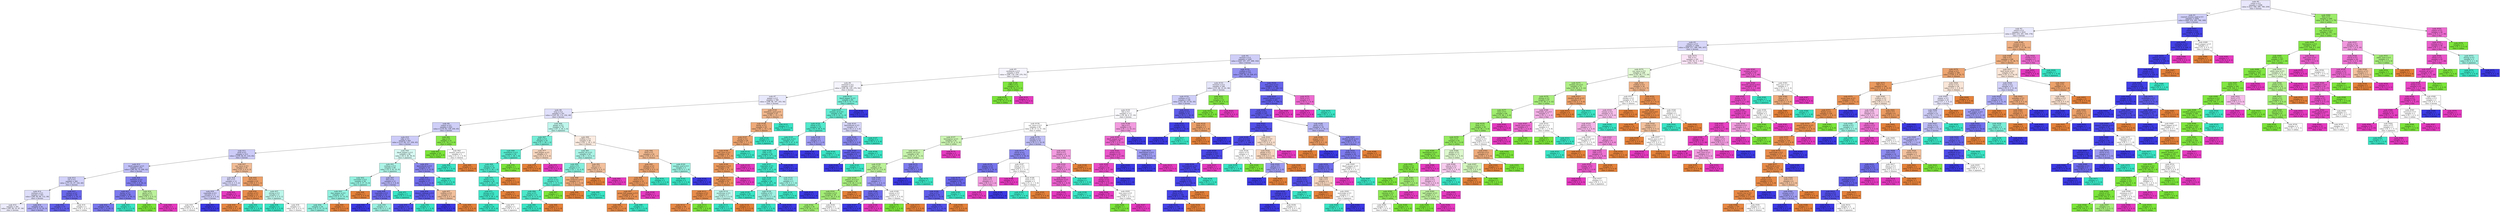 digraph Tree {
node [shape=box, style="filled", color="black"] ;
0 [label=<node &#35;0<br/>cumin &le; 0.5<br/>samples = 2298<br/>value = [412, 568, 290, 769, 259]<br/>class = korean>, fillcolor="#3c39e51e"] ;
1 [label=<node &#35;1<br/>roasted_sesame_seed &le; 0.5<br/>samples = 1858<br/>value = [408, 219, 285, 766, 180]<br/>class = korean>, fillcolor="#3c39e53f"] ;
0 -> 1 [labeldistance=2.5, labelangle=45, headlabel="True"] ;
2 [label=<node &#35;2<br/>starch &le; 0.5<br/>samples = 1619<br/>value = [403, 219, 281, 538, 178]<br/>class = korean>, fillcolor="#3c39e51c"] ;
1 -> 2 ;
3 [label=<node &#35;3<br/>cilantro &le; 0.5<br/>samples = 1406<br/>value = [256, 217, 266, 500, 167]<br/>class = korean>, fillcolor="#3c39e534"] ;
2 -> 3 ;
4 [label=<node &#35;4<br/>cayenne &le; 0.5<br/>samples = 1245<br/>value = [220, 167, 257, 499, 102]<br/>class = korean>, fillcolor="#3c39e53e"] ;
3 -> 4 ;
5 [label=<node &#35;5<br/>cardamom &le; 0.5<br/>samples = 870<br/>value = [188, 118, 239, 270, 55]<br/>class = korean>, fillcolor="#3c39e50d"] ;
4 -> 5 ;
6 [label=<node &#35;6<br/>seaweed &le; 0.5<br/>samples = 837<br/>value = [188, 86, 239, 270, 54]<br/>class = korean>, fillcolor="#3c39e50d"] ;
5 -> 6 ;
7 [label=<node &#35;7<br/>pepper &le; 0.5<br/>samples = 768<br/>value = [188, 86, 187, 253, 54]<br/>class = korean>, fillcolor="#3c39e51d"] ;
6 -> 7 ;
8 [label=<node &#35;8<br/>wine &le; 0.5<br/>samples = 701<br/>value = [143, 85, 172, 252, 49]<br/>class = korean>, fillcolor="#3c39e527"] ;
7 -> 8 ;
9 [label=<node &#35;9<br/>yogurt &le; 0.5<br/>samples = 622<br/>value = [116, 83, 128, 250, 45]<br/>class = korean>, fillcolor="#3c39e53f"] ;
8 -> 9 ;
10 [label=<node &#35;10<br/>sake &le; 0.5<br/>samples = 601<br/>value = [115, 64, 127, 250, 45]<br/>class = korean>, fillcolor="#3c39e542"] ;
9 -> 10 ;
11 [label=<node &#35;11<br/>pork &le; 0.5<br/>samples = 513<br/>value = [109, 64, 81, 214, 45]<br/>class = korean>, fillcolor="#3c39e542"] ;
10 -> 11 ;
12 [label=<node &#35;12<br/>black_pepper &le; 0.5<br/>samples = 475<br/>value = [86, 64, 75, 208, 42]<br/>class = korean>, fillcolor="#3c39e550"] ;
11 -> 12 ;
13 [label=<node &#35;13<br/>nut &le; 0.5<br/>samples = 382<br/>value = [71, 61, 67, 143, 40]<br/>class = korean>, fillcolor="#3c39e53b"] ;
12 -> 13 ;
14 [label=<node &#35;14<br/>soybean &le; 0.5<br/>samples = 343<br/>value = [66, 60, 66, 112, 39]<br/>class = korean>, fillcolor="#3c39e52a"] ;
13 -> 14 ;
15 [label=<node &#35;15<br/>samples = 301<br/>value = [65, 60, 53, 87, 36]<br/>class = korean>, fillcolor="#3c39e518"] ;
14 -> 15 ;
16 [label=<node &#35;16<br/>samples = 42<br/>value = [1, 0, 13, 25, 3]<br/>class = korean>, fillcolor="#3c39e56a"] ;
14 -> 16 ;
17 [label=<node &#35;17<br/>cashew &le; 0.5<br/>samples = 39<br/>value = [5, 1, 1, 31, 1]<br/>class = korean>, fillcolor="#3c39e5c3"] ;
13 -> 17 ;
18 [label=<node &#35;18<br/>samples = 37<br/>value = [5, 0, 1, 31, 0]<br/>class = korean>, fillcolor="#3c39e5cf"] ;
17 -> 18 ;
19 [label=<node &#35;19<br/>samples = 2<br/>value = [0, 1, 0, 0, 1]<br/>class = indian>, fillcolor="#7be53900"] ;
17 -> 19 ;
20 [label=<node &#35;20<br/>turmeric &le; 0.5<br/>samples = 93<br/>value = [15, 3, 8, 65, 2]<br/>class = korean>, fillcolor="#3c39e5a3"] ;
12 -> 20 ;
21 [label=<node &#35;21<br/>barley &le; 0.5<br/>samples = 90<br/>value = [15, 1, 8, 65, 1]<br/>class = korean>, fillcolor="#3c39e5aa"] ;
20 -> 21 ;
22 [label=<node &#35;22<br/>samples = 88<br/>value = [15, 1, 6, 65, 1]<br/>class = korean>, fillcolor="#3c39e5af"] ;
21 -> 22 ;
23 [label=<node &#35;23<br/>samples = 2<br/>value = [0, 0, 2, 0, 0]<br/>class = japanese>, fillcolor="#39e5c5ff"] ;
21 -> 23 ;
24 [label=<node &#35;24<br/>garlic &le; 0.5<br/>samples = 3<br/>value = [0, 2, 0, 0, 1]<br/>class = indian>, fillcolor="#7be5397f"] ;
20 -> 24 ;
25 [label=<node &#35;25<br/>samples = 2<br/>value = [0, 2, 0, 0, 0]<br/>class = indian>, fillcolor="#7be539ff"] ;
24 -> 25 ;
26 [label=<node &#35;26<br/>samples = 1<br/>value = [0, 0, 0, 0, 1]<br/>class = thai>, fillcolor="#e539c0ff"] ;
24 -> 26 ;
27 [label=<node &#35;27<br/>soy_sauce &le; 0.5<br/>samples = 38<br/>value = [23, 0, 6, 6, 3]<br/>class = chinese>, fillcolor="#e5813987"] ;
11 -> 27 ;
28 [label=<node &#35;28<br/>fish &le; 0.5<br/>samples = 13<br/>value = [3, 0, 3, 5, 2]<br/>class = korean>, fillcolor="#3c39e533"] ;
27 -> 28 ;
29 [label=<node &#35;29<br/>vegetable &le; 0.5<br/>samples = 11<br/>value = [3, 0, 3, 5, 0]<br/>class = korean>, fillcolor="#3c39e540"] ;
28 -> 29 ;
30 [label=<node &#35;30<br/>samples = 8<br/>value = [3, 0, 3, 2, 0]<br/>class = chinese>, fillcolor="#e5813900"] ;
29 -> 30 ;
31 [label=<node &#35;31<br/>samples = 3<br/>value = [0, 0, 0, 3, 0]<br/>class = korean>, fillcolor="#3c39e5ff"] ;
29 -> 31 ;
32 [label=<node &#35;32<br/>samples = 2<br/>value = [0, 0, 0, 0, 2]<br/>class = thai>, fillcolor="#e539c0ff"] ;
28 -> 32 ;
33 [label=<node &#35;33<br/>rice &le; 0.5<br/>samples = 25<br/>value = [20, 0, 3, 1, 1]<br/>class = chinese>, fillcolor="#e58139c5"] ;
27 -> 33 ;
34 [label=<node &#35;34<br/>chicken &le; 0.5<br/>samples = 21<br/>value = [19, 0, 1, 1, 0]<br/>class = chinese>, fillcolor="#e58139e6"] ;
33 -> 34 ;
35 [label=<node &#35;35<br/>samples = 20<br/>value = [19, 0, 0, 1, 0]<br/>class = chinese>, fillcolor="#e58139f2"] ;
34 -> 35 ;
36 [label=<node &#35;36<br/>samples = 1<br/>value = [0, 0, 1, 0, 0]<br/>class = japanese>, fillcolor="#39e5c5ff"] ;
34 -> 36 ;
37 [label=<node &#35;37<br/>shrimp &le; 0.5<br/>samples = 4<br/>value = [1, 0, 2, 0, 1]<br/>class = japanese>, fillcolor="#39e5c555"] ;
33 -> 37 ;
38 [label=<node &#35;38<br/>samples = 2<br/>value = [0, 0, 2, 0, 0]<br/>class = japanese>, fillcolor="#39e5c5ff"] ;
37 -> 38 ;
39 [label=<node &#35;39<br/>samples = 2<br/>value = [1, 0, 0, 0, 1]<br/>class = chinese>, fillcolor="#e5813900"] ;
37 -> 39 ;
40 [label=<node &#35;40<br/>black_pepper &le; 0.5<br/>samples = 88<br/>value = [6, 0, 46, 36, 0]<br/>class = japanese>, fillcolor="#39e5c531"] ;
10 -> 40 ;
41 [label=<node &#35;41<br/>soybean &le; 0.5<br/>samples = 69<br/>value = [4, 0, 42, 23, 0]<br/>class = japanese>, fillcolor="#39e5c569"] ;
40 -> 41 ;
42 [label=<node &#35;42<br/>cucumber &le; 0.5<br/>samples = 56<br/>value = [4, 0, 37, 15, 0]<br/>class = japanese>, fillcolor="#39e5c589"] ;
41 -> 42 ;
43 [label=<node &#35;43<br/>thai_pepper &le; 0.5<br/>samples = 55<br/>value = [3, 0, 37, 15, 0]<br/>class = japanese>, fillcolor="#39e5c58c"] ;
42 -> 43 ;
44 [label=<node &#35;44<br/>samples = 54<br/>value = [2, 0, 37, 15, 0]<br/>class = japanese>, fillcolor="#39e5c590"] ;
43 -> 44 ;
45 [label=<node &#35;45<br/>samples = 1<br/>value = [1, 0, 0, 0, 0]<br/>class = chinese>, fillcolor="#e58139ff"] ;
43 -> 45 ;
46 [label=<node &#35;46<br/>samples = 1<br/>value = [1, 0, 0, 0, 0]<br/>class = chinese>, fillcolor="#e58139ff"] ;
42 -> 46 ;
47 [label=<node &#35;47<br/>fish &le; 0.5<br/>samples = 13<br/>value = [0, 0, 5, 8, 0]<br/>class = korean>, fillcolor="#3c39e560"] ;
41 -> 47 ;
48 [label=<node &#35;48<br/>vegetable &le; 0.5<br/>samples = 10<br/>value = [0, 0, 2, 8, 0]<br/>class = korean>, fillcolor="#3c39e5bf"] ;
47 -> 48 ;
49 [label=<node &#35;49<br/>samples = 7<br/>value = [0, 0, 0, 7, 0]<br/>class = korean>, fillcolor="#3c39e5ff"] ;
48 -> 49 ;
50 [label=<node &#35;50<br/>samples = 3<br/>value = [0, 0, 2, 1, 0]<br/>class = japanese>, fillcolor="#39e5c57f"] ;
48 -> 50 ;
51 [label=<node &#35;51<br/>samples = 3<br/>value = [0, 0, 3, 0, 0]<br/>class = japanese>, fillcolor="#39e5c5ff"] ;
47 -> 51 ;
52 [label=<node &#35;52<br/>katsuobushi &le; 0.5<br/>samples = 19<br/>value = [2, 0, 4, 13, 0]<br/>class = korean>, fillcolor="#3c39e599"] ;
40 -> 52 ;
53 [label=<node &#35;53<br/>chicken &le; 0.5<br/>samples = 17<br/>value = [2, 0, 2, 13, 0]<br/>class = korean>, fillcolor="#3c39e5bb"] ;
52 -> 53 ;
54 [label=<node &#35;54<br/>chinese_cabbage &le; 0.5<br/>samples = 14<br/>value = [0, 0, 2, 12, 0]<br/>class = korean>, fillcolor="#3c39e5d4"] ;
53 -> 54 ;
55 [label=<node &#35;55<br/>samples = 13<br/>value = [0, 0, 1, 12, 0]<br/>class = korean>, fillcolor="#3c39e5ea"] ;
54 -> 55 ;
56 [label=<node &#35;56<br/>samples = 1<br/>value = [0, 0, 1, 0, 0]<br/>class = japanese>, fillcolor="#39e5c5ff"] ;
54 -> 56 ;
57 [label=<node &#35;57<br/>scallion &le; 0.5<br/>samples = 3<br/>value = [2, 0, 0, 1, 0]<br/>class = chinese>, fillcolor="#e581397f"] ;
53 -> 57 ;
58 [label=<node &#35;58<br/>samples = 1<br/>value = [0, 0, 0, 1, 0]<br/>class = korean>, fillcolor="#3c39e5ff"] ;
57 -> 58 ;
59 [label=<node &#35;59<br/>samples = 2<br/>value = [2, 0, 0, 0, 0]<br/>class = chinese>, fillcolor="#e58139ff"] ;
57 -> 59 ;
60 [label=<node &#35;60<br/>samples = 2<br/>value = [0, 0, 2, 0, 0]<br/>class = japanese>, fillcolor="#39e5c5ff"] ;
52 -> 60 ;
61 [label=<node &#35;61<br/>egg &le; 0.5<br/>samples = 21<br/>value = [1, 19, 1, 0, 0]<br/>class = indian>, fillcolor="#7be539e6"] ;
9 -> 61 ;
62 [label=<node &#35;62<br/>samples = 19<br/>value = [0, 19, 0, 0, 0]<br/>class = indian>, fillcolor="#7be539ff"] ;
61 -> 62 ;
63 [label=<node &#35;63<br/>sesame_seed &le; 0.5<br/>samples = 2<br/>value = [1, 0, 1, 0, 0]<br/>class = chinese>, fillcolor="#e5813900"] ;
61 -> 63 ;
64 [label=<node &#35;64<br/>samples = 1<br/>value = [0, 0, 1, 0, 0]<br/>class = japanese>, fillcolor="#39e5c5ff"] ;
63 -> 64 ;
65 [label=<node &#35;65<br/>samples = 1<br/>value = [1, 0, 0, 0, 0]<br/>class = chinese>, fillcolor="#e58139ff"] ;
63 -> 65 ;
66 [label=<node &#35;66<br/>ginger &le; 0.5<br/>samples = 79<br/>value = [27, 2, 44, 2, 4]<br/>class = japanese>, fillcolor="#39e5c553"] ;
8 -> 66 ;
67 [label=<node &#35;67<br/>garlic &le; 0.5<br/>samples = 35<br/>value = [5, 1, 26, 1, 2]<br/>class = japanese>, fillcolor="#39e5c5b3"] ;
66 -> 67 ;
68 [label=<node &#35;68<br/>strawberry &le; 0.5<br/>samples = 30<br/>value = [2, 1, 26, 1, 0]<br/>class = japanese>, fillcolor="#39e5c5db"] ;
67 -> 68 ;
69 [label=<node &#35;69<br/>bacon &le; 0.5<br/>samples = 29<br/>value = [2, 0, 26, 1, 0]<br/>class = japanese>, fillcolor="#39e5c5e3"] ;
68 -> 69 ;
70 [label=<node &#35;70<br/>butter &le; 0.5<br/>samples = 28<br/>value = [1, 0, 26, 1, 0]<br/>class = japanese>, fillcolor="#39e5c5ec"] ;
69 -> 70 ;
71 [label=<node &#35;71<br/>shrimp &le; 0.5<br/>samples = 27<br/>value = [0, 0, 26, 1, 0]<br/>class = japanese>, fillcolor="#39e5c5f5"] ;
70 -> 71 ;
72 [label=<node &#35;72<br/>samples = 25<br/>value = [0, 0, 25, 0, 0]<br/>class = japanese>, fillcolor="#39e5c5ff"] ;
71 -> 72 ;
73 [label=<node &#35;73<br/>samples = 2<br/>value = [0, 0, 1, 1, 0]<br/>class = japanese>, fillcolor="#39e5c500"] ;
71 -> 73 ;
74 [label=<node &#35;74<br/>samples = 1<br/>value = [1, 0, 0, 0, 0]<br/>class = chinese>, fillcolor="#e58139ff"] ;
70 -> 74 ;
75 [label=<node &#35;75<br/>samples = 1<br/>value = [1, 0, 0, 0, 0]<br/>class = chinese>, fillcolor="#e58139ff"] ;
69 -> 75 ;
76 [label=<node &#35;76<br/>samples = 1<br/>value = [0, 1, 0, 0, 0]<br/>class = indian>, fillcolor="#7be539ff"] ;
68 -> 76 ;
77 [label=<node &#35;77<br/>bell_pepper &le; 0.5<br/>samples = 5<br/>value = [3, 0, 0, 0, 2]<br/>class = chinese>, fillcolor="#e5813955"] ;
67 -> 77 ;
78 [label=<node &#35;78<br/>samples = 3<br/>value = [3, 0, 0, 0, 0]<br/>class = chinese>, fillcolor="#e58139ff"] ;
77 -> 78 ;
79 [label=<node &#35;79<br/>samples = 2<br/>value = [0, 0, 0, 0, 2]<br/>class = thai>, fillcolor="#e539c0ff"] ;
77 -> 79 ;
80 [label=<node &#35;80<br/>scallion &le; 0.5<br/>samples = 44<br/>value = [22, 1, 18, 1, 2]<br/>class = chinese>, fillcolor="#e5813927"] ;
66 -> 80 ;
81 [label=<node &#35;81<br/>sesame_oil &le; 0.5<br/>samples = 20<br/>value = [6, 1, 12, 0, 1]<br/>class = japanese>, fillcolor="#39e5c56d"] ;
80 -> 81 ;
82 [label=<node &#35;82<br/>pork &le; 0.5<br/>samples = 17<br/>value = [4, 1, 12, 0, 0]<br/>class = japanese>, fillcolor="#39e5c59d"] ;
81 -> 82 ;
83 [label=<node &#35;83<br/>apricot &le; 0.5<br/>samples = 13<br/>value = [1, 1, 11, 0, 0]<br/>class = japanese>, fillcolor="#39e5c5d4"] ;
82 -> 83 ;
84 [label=<node &#35;84<br/>bean &le; 0.5<br/>samples = 12<br/>value = [1, 0, 11, 0, 0]<br/>class = japanese>, fillcolor="#39e5c5e8"] ;
83 -> 84 ;
85 [label=<node &#35;85<br/>samples = 11<br/>value = [0, 0, 11, 0, 0]<br/>class = japanese>, fillcolor="#39e5c5ff"] ;
84 -> 85 ;
86 [label=<node &#35;86<br/>samples = 1<br/>value = [1, 0, 0, 0, 0]<br/>class = chinese>, fillcolor="#e58139ff"] ;
84 -> 86 ;
87 [label=<node &#35;87<br/>samples = 1<br/>value = [0, 1, 0, 0, 0]<br/>class = indian>, fillcolor="#7be539ff"] ;
83 -> 87 ;
88 [label=<node &#35;88<br/>cane_molasses &le; 0.5<br/>samples = 4<br/>value = [3, 0, 1, 0, 0]<br/>class = chinese>, fillcolor="#e58139aa"] ;
82 -> 88 ;
89 [label=<node &#35;89<br/>samples = 3<br/>value = [3, 0, 0, 0, 0]<br/>class = chinese>, fillcolor="#e58139ff"] ;
88 -> 89 ;
90 [label=<node &#35;90<br/>samples = 1<br/>value = [0, 0, 1, 0, 0]<br/>class = japanese>, fillcolor="#39e5c5ff"] ;
88 -> 90 ;
91 [label=<node &#35;91<br/>fish &le; 0.5<br/>samples = 3<br/>value = [2, 0, 0, 0, 1]<br/>class = chinese>, fillcolor="#e581397f"] ;
81 -> 91 ;
92 [label=<node &#35;92<br/>samples = 2<br/>value = [2, 0, 0, 0, 0]<br/>class = chinese>, fillcolor="#e58139ff"] ;
91 -> 92 ;
93 [label=<node &#35;93<br/>samples = 1<br/>value = [0, 0, 0, 0, 1]<br/>class = thai>, fillcolor="#e539c0ff"] ;
91 -> 93 ;
94 [label=<node &#35;94<br/>beef &le; 0.5<br/>samples = 24<br/>value = [16, 0, 6, 1, 1]<br/>class = chinese>, fillcolor="#e581398e"] ;
80 -> 94 ;
95 [label=<node &#35;95<br/>salmon &le; 0.5<br/>samples = 21<br/>value = [16, 0, 4, 0, 1]<br/>class = chinese>, fillcolor="#e58139b4"] ;
94 -> 95 ;
96 [label=<node &#35;96<br/>basil &le; 0.5<br/>samples = 19<br/>value = [16, 0, 2, 0, 1]<br/>class = chinese>, fillcolor="#e58139d2"] ;
95 -> 96 ;
97 [label=<node &#35;97<br/>green_bell_pepper &le; 0.5<br/>samples = 18<br/>value = [16, 0, 2, 0, 0]<br/>class = chinese>, fillcolor="#e58139df"] ;
96 -> 97 ;
98 [label=<node &#35;98<br/>samples = 17<br/>value = [16, 0, 1, 0, 0]<br/>class = chinese>, fillcolor="#e58139ef"] ;
97 -> 98 ;
99 [label=<node &#35;99<br/>samples = 1<br/>value = [0, 0, 1, 0, 0]<br/>class = japanese>, fillcolor="#39e5c5ff"] ;
97 -> 99 ;
100 [label=<node &#35;100<br/>samples = 1<br/>value = [0, 0, 0, 0, 1]<br/>class = thai>, fillcolor="#e539c0ff"] ;
96 -> 100 ;
101 [label=<node &#35;101<br/>samples = 2<br/>value = [0, 0, 2, 0, 0]<br/>class = japanese>, fillcolor="#39e5c5ff"] ;
95 -> 101 ;
102 [label=<node &#35;102<br/>sesame_seed &le; 0.5<br/>samples = 3<br/>value = [0, 0, 2, 1, 0]<br/>class = japanese>, fillcolor="#39e5c57f"] ;
94 -> 102 ;
103 [label=<node &#35;103<br/>samples = 2<br/>value = [0, 0, 2, 0, 0]<br/>class = japanese>, fillcolor="#39e5c5ff"] ;
102 -> 103 ;
104 [label=<node &#35;104<br/>samples = 1<br/>value = [0, 0, 0, 1, 0]<br/>class = korean>, fillcolor="#3c39e5ff"] ;
102 -> 104 ;
105 [label=<node &#35;105<br/>mandarin_peel &le; 0.5<br/>samples = 67<br/>value = [45, 1, 15, 1, 5]<br/>class = chinese>, fillcolor="#e5813993"] ;
7 -> 105 ;
106 [label=<node &#35;106<br/>barley &le; 0.5<br/>samples = 62<br/>value = [45, 1, 10, 1, 5]<br/>class = chinese>, fillcolor="#e58139ac"] ;
105 -> 106 ;
107 [label=<node &#35;107<br/>bread &le; 0.5<br/>samples = 59<br/>value = [45, 1, 7, 1, 5]<br/>class = chinese>, fillcolor="#e58139ba"] ;
106 -> 107 ;
108 [label=<node &#35;108<br/>lime_juice &le; 0.5<br/>samples = 56<br/>value = [45, 1, 4, 1, 5]<br/>class = chinese>, fillcolor="#e58139c8"] ;
107 -> 108 ;
109 [label=<node &#35;109<br/>lemongrass &le; 0.5<br/>samples = 54<br/>value = [45, 1, 4, 1, 3]<br/>class = chinese>, fillcolor="#e58139d1"] ;
108 -> 109 ;
110 [label=<node &#35;110<br/>bell_pepper &le; 0.5<br/>samples = 52<br/>value = [45, 1, 4, 1, 1]<br/>class = chinese>, fillcolor="#e58139da"] ;
109 -> 110 ;
111 [label=<node &#35;111<br/>chickpea &le; 0.5<br/>samples = 47<br/>value = [43, 1, 1, 1, 1]<br/>class = chinese>, fillcolor="#e58139e9"] ;
110 -> 111 ;
112 [label=<node &#35;112<br/>samples = 46<br/>value = [43, 0, 1, 1, 1]<br/>class = chinese>, fillcolor="#e58139ee"] ;
111 -> 112 ;
113 [label=<node &#35;113<br/>samples = 1<br/>value = [0, 1, 0, 0, 0]<br/>class = indian>, fillcolor="#7be539ff"] ;
111 -> 113 ;
114 [label=<node &#35;114<br/>mushroom &le; 0.5<br/>samples = 5<br/>value = [2, 0, 3, 0, 0]<br/>class = japanese>, fillcolor="#39e5c555"] ;
110 -> 114 ;
115 [label=<node &#35;115<br/>samples = 3<br/>value = [0, 0, 3, 0, 0]<br/>class = japanese>, fillcolor="#39e5c5ff"] ;
114 -> 115 ;
116 [label=<node &#35;116<br/>samples = 2<br/>value = [2, 0, 0, 0, 0]<br/>class = chinese>, fillcolor="#e58139ff"] ;
114 -> 116 ;
117 [label=<node &#35;117<br/>samples = 2<br/>value = [0, 0, 0, 0, 2]<br/>class = thai>, fillcolor="#e539c0ff"] ;
109 -> 117 ;
118 [label=<node &#35;118<br/>samples = 2<br/>value = [0, 0, 0, 0, 2]<br/>class = thai>, fillcolor="#e539c0ff"] ;
108 -> 118 ;
119 [label=<node &#35;119<br/>samples = 3<br/>value = [0, 0, 3, 0, 0]<br/>class = japanese>, fillcolor="#39e5c5ff"] ;
107 -> 119 ;
120 [label=<node &#35;120<br/>samples = 3<br/>value = [0, 0, 3, 0, 0]<br/>class = japanese>, fillcolor="#39e5c5ff"] ;
106 -> 120 ;
121 [label=<node &#35;121<br/>samples = 5<br/>value = [0, 0, 5, 0, 0]<br/>class = japanese>, fillcolor="#39e5c5ff"] ;
105 -> 121 ;
122 [label=<node &#35;122<br/>black_pepper &le; 0.5<br/>samples = 69<br/>value = [0, 0, 52, 17, 0]<br/>class = japanese>, fillcolor="#39e5c5ac"] ;
6 -> 122 ;
123 [label=<node &#35;123<br/>sesame_oil &le; 0.5<br/>samples = 63<br/>value = [0, 0, 52, 11, 0]<br/>class = japanese>, fillcolor="#39e5c5c9"] ;
122 -> 123 ;
124 [label=<node &#35;124<br/>wheat &le; 0.5<br/>samples = 54<br/>value = [0, 0, 48, 6, 0]<br/>class = japanese>, fillcolor="#39e5c5df"] ;
123 -> 124 ;
125 [label=<node &#35;125<br/>black_bean &le; 0.5<br/>samples = 51<br/>value = [0, 0, 47, 4, 0]<br/>class = japanese>, fillcolor="#39e5c5e9"] ;
124 -> 125 ;
126 [label=<node &#35;126<br/>cider &le; 0.5<br/>samples = 50<br/>value = [0, 0, 47, 3, 0]<br/>class = japanese>, fillcolor="#39e5c5ef"] ;
125 -> 126 ;
127 [label=<node &#35;127<br/>vegetable &le; 0.5<br/>samples = 49<br/>value = [0, 0, 47, 2, 0]<br/>class = japanese>, fillcolor="#39e5c5f4"] ;
126 -> 127 ;
128 [label=<node &#35;128<br/>kelp &le; 0.5<br/>samples = 46<br/>value = [0, 0, 45, 1, 0]<br/>class = japanese>, fillcolor="#39e5c5f9"] ;
127 -> 128 ;
129 [label=<node &#35;129<br/>samples = 43<br/>value = [0, 0, 43, 0, 0]<br/>class = japanese>, fillcolor="#39e5c5ff"] ;
128 -> 129 ;
130 [label=<node &#35;130<br/>scallion &le; 0.5<br/>samples = 3<br/>value = [0, 0, 2, 1, 0]<br/>class = japanese>, fillcolor="#39e5c57f"] ;
128 -> 130 ;
131 [label=<node &#35;131<br/>samples = 2<br/>value = [0, 0, 2, 0, 0]<br/>class = japanese>, fillcolor="#39e5c5ff"] ;
130 -> 131 ;
132 [label=<node &#35;132<br/>samples = 1<br/>value = [0, 0, 0, 1, 0]<br/>class = korean>, fillcolor="#3c39e5ff"] ;
130 -> 132 ;
133 [label=<node &#35;133<br/>tuna &le; 0.5<br/>samples = 3<br/>value = [0, 0, 2, 1, 0]<br/>class = japanese>, fillcolor="#39e5c57f"] ;
127 -> 133 ;
134 [label=<node &#35;134<br/>samples = 2<br/>value = [0, 0, 2, 0, 0]<br/>class = japanese>, fillcolor="#39e5c5ff"] ;
133 -> 134 ;
135 [label=<node &#35;135<br/>samples = 1<br/>value = [0, 0, 0, 1, 0]<br/>class = korean>, fillcolor="#3c39e5ff"] ;
133 -> 135 ;
136 [label=<node &#35;136<br/>samples = 1<br/>value = [0, 0, 0, 1, 0]<br/>class = korean>, fillcolor="#3c39e5ff"] ;
126 -> 136 ;
137 [label=<node &#35;137<br/>samples = 1<br/>value = [0, 0, 0, 1, 0]<br/>class = korean>, fillcolor="#3c39e5ff"] ;
125 -> 137 ;
138 [label=<node &#35;138<br/>squid &le; 0.5<br/>samples = 3<br/>value = [0, 0, 1, 2, 0]<br/>class = korean>, fillcolor="#3c39e57f"] ;
124 -> 138 ;
139 [label=<node &#35;139<br/>samples = 2<br/>value = [0, 0, 0, 2, 0]<br/>class = korean>, fillcolor="#3c39e5ff"] ;
138 -> 139 ;
140 [label=<node &#35;140<br/>samples = 1<br/>value = [0, 0, 1, 0, 0]<br/>class = japanese>, fillcolor="#39e5c5ff"] ;
138 -> 140 ;
141 [label=<node &#35;141<br/>katsuobushi &le; 0.5<br/>samples = 9<br/>value = [0, 0, 4, 5, 0]<br/>class = korean>, fillcolor="#3c39e533"] ;
123 -> 141 ;
142 [label=<node &#35;142<br/>chicken &le; 0.5<br/>samples = 7<br/>value = [0, 0, 2, 5, 0]<br/>class = korean>, fillcolor="#3c39e599"] ;
141 -> 142 ;
143 [label=<node &#35;143<br/>sesame_seed &le; 0.5<br/>samples = 6<br/>value = [0, 0, 1, 5, 0]<br/>class = korean>, fillcolor="#3c39e5cc"] ;
142 -> 143 ;
144 [label=<node &#35;144<br/>samples = 5<br/>value = [0, 0, 0, 5, 0]<br/>class = korean>, fillcolor="#3c39e5ff"] ;
143 -> 144 ;
145 [label=<node &#35;145<br/>samples = 1<br/>value = [0, 0, 1, 0, 0]<br/>class = japanese>, fillcolor="#39e5c5ff"] ;
143 -> 145 ;
146 [label=<node &#35;146<br/>samples = 1<br/>value = [0, 0, 1, 0, 0]<br/>class = japanese>, fillcolor="#39e5c5ff"] ;
142 -> 146 ;
147 [label=<node &#35;147<br/>samples = 2<br/>value = [0, 0, 2, 0, 0]<br/>class = japanese>, fillcolor="#39e5c5ff"] ;
141 -> 147 ;
148 [label=<node &#35;148<br/>samples = 6<br/>value = [0, 0, 0, 6, 0]<br/>class = korean>, fillcolor="#3c39e5ff"] ;
122 -> 148 ;
149 [label=<node &#35;149<br/>coffee &le; 0.5<br/>samples = 33<br/>value = [0, 32, 0, 0, 1]<br/>class = indian>, fillcolor="#7be539f7"] ;
5 -> 149 ;
150 [label=<node &#35;150<br/>samples = 32<br/>value = [0, 32, 0, 0, 0]<br/>class = indian>, fillcolor="#7be539ff"] ;
149 -> 150 ;
151 [label=<node &#35;151<br/>samples = 1<br/>value = [0, 0, 0, 0, 1]<br/>class = thai>, fillcolor="#e539c0ff"] ;
149 -> 151 ;
152 [label=<node &#35;152<br/>scallion &le; 0.5<br/>samples = 375<br/>value = [32, 49, 18, 229, 47]<br/>class = korean>, fillcolor="#3c39e58d"] ;
4 -> 152 ;
153 [label=<node &#35;153<br/>turmeric &le; 0.5<br/>samples = 169<br/>value = [12, 48, 10, 63, 36]<br/>class = korean>, fillcolor="#3c39e520"] ;
152 -> 153 ;
154 [label=<node &#35;154<br/>soybean &le; 0.5<br/>samples = 148<br/>value = [12, 28, 10, 63, 35]<br/>class = korean>, fillcolor="#3c39e53f"] ;
153 -> 154 ;
155 [label=<node &#35;155<br/>fish &le; 0.5<br/>samples = 117<br/>value = [8, 28, 9, 37, 35]<br/>class = korean>, fillcolor="#3c39e506"] ;
154 -> 155 ;
156 [label=<node &#35;156<br/>soy_sauce &le; 0.5<br/>samples = 85<br/>value = [8, 27, 9, 27, 14]<br/>class = indian>, fillcolor="#7be53900"] ;
155 -> 156 ;
157 [label=<node &#35;157<br/>lemongrass &le; 0.5<br/>samples = 52<br/>value = [4, 27, 4, 11, 6]<br/>class = indian>, fillcolor="#7be53964"] ;
156 -> 157 ;
158 [label=<node &#35;158<br/>sesame_oil &le; 0.5<br/>samples = 49<br/>value = [4, 27, 4, 11, 3]<br/>class = indian>, fillcolor="#7be5396b"] ;
157 -> 158 ;
159 [label=<node &#35;159<br/>egg &le; 0.5<br/>samples = 45<br/>value = [4, 27, 3, 8, 3]<br/>class = indian>, fillcolor="#7be53983"] ;
158 -> 159 ;
160 [label=<node &#35;160<br/>peanut_oil &le; 0.5<br/>samples = 38<br/>value = [3, 26, 3, 4, 2]<br/>class = indian>, fillcolor="#7be539a5"] ;
159 -> 160 ;
161 [label=<node &#35;161<br/>cucumber &le; 0.5<br/>samples = 36<br/>value = [1, 26, 3, 4, 2]<br/>class = indian>, fillcolor="#7be539af"] ;
160 -> 161 ;
162 [label=<node &#35;162<br/>samples = 34<br/>value = [0, 26, 2, 4, 2]<br/>class = indian>, fillcolor="#7be539bb"] ;
161 -> 162 ;
163 [label=<node &#35;163<br/>samples = 2<br/>value = [1, 0, 1, 0, 0]<br/>class = chinese>, fillcolor="#e5813900"] ;
161 -> 163 ;
164 [label=<node &#35;164<br/>samples = 2<br/>value = [2, 0, 0, 0, 0]<br/>class = chinese>, fillcolor="#e58139ff"] ;
160 -> 164 ;
165 [label=<node &#35;165<br/>corn &le; 0.5<br/>samples = 7<br/>value = [1, 1, 0, 4, 1]<br/>class = korean>, fillcolor="#3c39e57f"] ;
159 -> 165 ;
166 [label=<node &#35;166<br/>honey &le; 0.5<br/>samples = 5<br/>value = [0, 0, 0, 4, 1]<br/>class = korean>, fillcolor="#3c39e5bf"] ;
165 -> 166 ;
167 [label=<node &#35;167<br/>samples = 4<br/>value = [0, 0, 0, 4, 0]<br/>class = korean>, fillcolor="#3c39e5ff"] ;
166 -> 167 ;
168 [label=<node &#35;168<br/>samples = 1<br/>value = [0, 0, 0, 0, 1]<br/>class = thai>, fillcolor="#e539c0ff"] ;
166 -> 168 ;
169 [label=<node &#35;169<br/>tomato &le; 0.5<br/>samples = 2<br/>value = [1, 1, 0, 0, 0]<br/>class = chinese>, fillcolor="#e5813900"] ;
165 -> 169 ;
170 [label=<node &#35;170<br/>samples = 1<br/>value = [0, 1, 0, 0, 0]<br/>class = indian>, fillcolor="#7be539ff"] ;
169 -> 170 ;
171 [label=<node &#35;171<br/>samples = 1<br/>value = [1, 0, 0, 0, 0]<br/>class = chinese>, fillcolor="#e58139ff"] ;
169 -> 171 ;
172 [label=<node &#35;172<br/>lime &le; 0.5<br/>samples = 4<br/>value = [0, 0, 1, 3, 0]<br/>class = korean>, fillcolor="#3c39e5aa"] ;
158 -> 172 ;
173 [label=<node &#35;173<br/>samples = 3<br/>value = [0, 0, 0, 3, 0]<br/>class = korean>, fillcolor="#3c39e5ff"] ;
172 -> 173 ;
174 [label=<node &#35;174<br/>samples = 1<br/>value = [0, 0, 1, 0, 0]<br/>class = japanese>, fillcolor="#39e5c5ff"] ;
172 -> 174 ;
175 [label=<node &#35;175<br/>samples = 3<br/>value = [0, 0, 0, 0, 3]<br/>class = thai>, fillcolor="#e539c0ff"] ;
157 -> 175 ;
176 [label=<node &#35;176<br/>chicken &le; 0.5<br/>samples = 33<br/>value = [4, 0, 5, 16, 8]<br/>class = korean>, fillcolor="#3c39e552"] ;
156 -> 176 ;
177 [label=<node &#35;177<br/>carrot &le; 0.5<br/>samples = 25<br/>value = [3, 0, 3, 16, 3]<br/>class = korean>, fillcolor="#3c39e597"] ;
176 -> 177 ;
178 [label=<node &#35;178<br/>pepper &le; 0.5<br/>samples = 22<br/>value = [2, 0, 2, 16, 2]<br/>class = korean>, fillcolor="#3c39e5b3"] ;
177 -> 178 ;
179 [label=<node &#35;179<br/>katsuobushi &le; 0.5<br/>samples = 19<br/>value = [2, 0, 2, 15, 0]<br/>class = korean>, fillcolor="#3c39e5c3"] ;
178 -> 179 ;
180 [label=<node &#35;180<br/>wine &le; 0.5<br/>samples = 18<br/>value = [2, 0, 1, 15, 0]<br/>class = korean>, fillcolor="#3c39e5cf"] ;
179 -> 180 ;
181 [label=<node &#35;181<br/>samples = 17<br/>value = [1, 0, 1, 15, 0]<br/>class = korean>, fillcolor="#3c39e5df"] ;
180 -> 181 ;
182 [label=<node &#35;182<br/>samples = 1<br/>value = [1, 0, 0, 0, 0]<br/>class = chinese>, fillcolor="#e58139ff"] ;
180 -> 182 ;
183 [label=<node &#35;183<br/>samples = 1<br/>value = [0, 0, 1, 0, 0]<br/>class = japanese>, fillcolor="#39e5c5ff"] ;
179 -> 183 ;
184 [label=<node &#35;184<br/>pork &le; 0.5<br/>samples = 3<br/>value = [0, 0, 0, 1, 2]<br/>class = thai>, fillcolor="#e539c07f"] ;
178 -> 184 ;
185 [label=<node &#35;185<br/>samples = 2<br/>value = [0, 0, 0, 0, 2]<br/>class = thai>, fillcolor="#e539c0ff"] ;
184 -> 185 ;
186 [label=<node &#35;186<br/>samples = 1<br/>value = [0, 0, 0, 1, 0]<br/>class = korean>, fillcolor="#3c39e5ff"] ;
184 -> 186 ;
187 [label=<node &#35;187<br/>wheat &le; 0.5<br/>samples = 3<br/>value = [1, 0, 1, 0, 1]<br/>class = chinese>, fillcolor="#e5813900"] ;
177 -> 187 ;
188 [label=<node &#35;188<br/>samples = 1<br/>value = [0, 0, 0, 0, 1]<br/>class = thai>, fillcolor="#e539c0ff"] ;
187 -> 188 ;
189 [label=<node &#35;189<br/>onion &le; 0.5<br/>samples = 2<br/>value = [1, 0, 1, 0, 0]<br/>class = chinese>, fillcolor="#e5813900"] ;
187 -> 189 ;
190 [label=<node &#35;190<br/>samples = 1<br/>value = [0, 0, 1, 0, 0]<br/>class = japanese>, fillcolor="#39e5c5ff"] ;
189 -> 190 ;
191 [label=<node &#35;191<br/>samples = 1<br/>value = [1, 0, 0, 0, 0]<br/>class = chinese>, fillcolor="#e58139ff"] ;
189 -> 191 ;
192 [label=<node &#35;192<br/>basil &le; 0.5<br/>samples = 8<br/>value = [1, 0, 2, 0, 5]<br/>class = thai>, fillcolor="#e539c080"] ;
176 -> 192 ;
193 [label=<node &#35;193<br/>egg &le; 0.5<br/>samples = 7<br/>value = [0, 0, 2, 0, 5]<br/>class = thai>, fillcolor="#e539c099"] ;
192 -> 193 ;
194 [label=<node &#35;194<br/>buckwheat &le; 0.5<br/>samples = 6<br/>value = [0, 0, 1, 0, 5]<br/>class = thai>, fillcolor="#e539c0cc"] ;
193 -> 194 ;
195 [label=<node &#35;195<br/>samples = 5<br/>value = [0, 0, 0, 0, 5]<br/>class = thai>, fillcolor="#e539c0ff"] ;
194 -> 195 ;
196 [label=<node &#35;196<br/>samples = 1<br/>value = [0, 0, 1, 0, 0]<br/>class = japanese>, fillcolor="#39e5c5ff"] ;
194 -> 196 ;
197 [label=<node &#35;197<br/>samples = 1<br/>value = [0, 0, 1, 0, 0]<br/>class = japanese>, fillcolor="#39e5c5ff"] ;
193 -> 197 ;
198 [label=<node &#35;198<br/>samples = 1<br/>value = [1, 0, 0, 0, 0]<br/>class = chinese>, fillcolor="#e58139ff"] ;
192 -> 198 ;
199 [label=<node &#35;199<br/>egg &le; 0.5<br/>samples = 32<br/>value = [0, 1, 0, 10, 21]<br/>class = thai>, fillcolor="#e539c080"] ;
155 -> 199 ;
200 [label=<node &#35;200<br/>black_pepper &le; 0.5<br/>samples = 26<br/>value = [0, 1, 0, 4, 21]<br/>class = thai>, fillcolor="#e539c0c5"] ;
199 -> 200 ;
201 [label=<node &#35;201<br/>potato &le; 0.5<br/>samples = 23<br/>value = [0, 1, 0, 2, 20]<br/>class = thai>, fillcolor="#e539c0db"] ;
200 -> 201 ;
202 [label=<node &#35;202<br/>nira &le; 0.5<br/>samples = 22<br/>value = [0, 1, 0, 1, 20]<br/>class = thai>, fillcolor="#e539c0e7"] ;
201 -> 202 ;
203 [label=<node &#35;203<br/>mango &le; 0.5<br/>samples = 21<br/>value = [0, 1, 0, 0, 20]<br/>class = thai>, fillcolor="#e539c0f2"] ;
202 -> 203 ;
204 [label=<node &#35;204<br/>samples = 19<br/>value = [0, 0, 0, 0, 19]<br/>class = thai>, fillcolor="#e539c0ff"] ;
203 -> 204 ;
205 [label=<node &#35;205<br/>lime_juice &le; 0.5<br/>samples = 2<br/>value = [0, 1, 0, 0, 1]<br/>class = indian>, fillcolor="#7be53900"] ;
203 -> 205 ;
206 [label=<node &#35;206<br/>samples = 1<br/>value = [0, 1, 0, 0, 0]<br/>class = indian>, fillcolor="#7be539ff"] ;
205 -> 206 ;
207 [label=<node &#35;207<br/>samples = 1<br/>value = [0, 0, 0, 0, 1]<br/>class = thai>, fillcolor="#e539c0ff"] ;
205 -> 207 ;
208 [label=<node &#35;208<br/>samples = 1<br/>value = [0, 0, 0, 1, 0]<br/>class = korean>, fillcolor="#3c39e5ff"] ;
202 -> 208 ;
209 [label=<node &#35;209<br/>samples = 1<br/>value = [0, 0, 0, 1, 0]<br/>class = korean>, fillcolor="#3c39e5ff"] ;
201 -> 209 ;
210 [label=<node &#35;210<br/>lemongrass &le; 0.5<br/>samples = 3<br/>value = [0, 0, 0, 2, 1]<br/>class = korean>, fillcolor="#3c39e57f"] ;
200 -> 210 ;
211 [label=<node &#35;211<br/>samples = 2<br/>value = [0, 0, 0, 2, 0]<br/>class = korean>, fillcolor="#3c39e5ff"] ;
210 -> 211 ;
212 [label=<node &#35;212<br/>samples = 1<br/>value = [0, 0, 0, 0, 1]<br/>class = thai>, fillcolor="#e539c0ff"] ;
210 -> 212 ;
213 [label=<node &#35;213<br/>samples = 6<br/>value = [0, 0, 0, 6, 0]<br/>class = korean>, fillcolor="#3c39e5ff"] ;
199 -> 213 ;
214 [label=<node &#35;214<br/>pepper &le; 0.5<br/>samples = 31<br/>value = [4, 0, 1, 26, 0]<br/>class = korean>, fillcolor="#3c39e5d0"] ;
154 -> 214 ;
215 [label=<node &#35;215<br/>wasabi &le; 0.5<br/>samples = 26<br/>value = [0, 0, 1, 25, 0]<br/>class = korean>, fillcolor="#3c39e5f5"] ;
214 -> 215 ;
216 [label=<node &#35;216<br/>samples = 25<br/>value = [0, 0, 0, 25, 0]<br/>class = korean>, fillcolor="#3c39e5ff"] ;
215 -> 216 ;
217 [label=<node &#35;217<br/>samples = 1<br/>value = [0, 0, 1, 0, 0]<br/>class = japanese>, fillcolor="#39e5c5ff"] ;
215 -> 217 ;
218 [label=<node &#35;218<br/>bean &le; 0.5<br/>samples = 5<br/>value = [4, 0, 0, 1, 0]<br/>class = chinese>, fillcolor="#e58139bf"] ;
214 -> 218 ;
219 [label=<node &#35;219<br/>samples = 4<br/>value = [4, 0, 0, 0, 0]<br/>class = chinese>, fillcolor="#e58139ff"] ;
218 -> 219 ;
220 [label=<node &#35;220<br/>samples = 1<br/>value = [0, 0, 0, 1, 0]<br/>class = korean>, fillcolor="#3c39e5ff"] ;
218 -> 220 ;
221 [label=<node &#35;221<br/>basil &le; 0.5<br/>samples = 21<br/>value = [0, 20, 0, 0, 1]<br/>class = indian>, fillcolor="#7be539f2"] ;
153 -> 221 ;
222 [label=<node &#35;222<br/>samples = 20<br/>value = [0, 20, 0, 0, 0]<br/>class = indian>, fillcolor="#7be539ff"] ;
221 -> 222 ;
223 [label=<node &#35;223<br/>samples = 1<br/>value = [0, 0, 0, 0, 1]<br/>class = thai>, fillcolor="#e539c0ff"] ;
221 -> 223 ;
224 [label=<node &#35;224<br/>lime_juice &le; 0.5<br/>samples = 206<br/>value = [20, 1, 8, 166, 11]<br/>class = korean>, fillcolor="#3c39e5c8"] ;
152 -> 224 ;
225 [label=<node &#35;225<br/>peanut_butter &le; 0.5<br/>samples = 201<br/>value = [20, 1, 7, 166, 7]<br/>class = korean>, fillcolor="#3c39e5ce"] ;
224 -> 225 ;
226 [label=<node &#35;226<br/>vinegar &le; 0.5<br/>samples = 197<br/>value = [20, 1, 7, 166, 3]<br/>class = korean>, fillcolor="#3c39e5d2"] ;
225 -> 226 ;
227 [label=<node &#35;227<br/>bean &le; 0.5<br/>samples = 165<br/>value = [10, 1, 4, 148, 2]<br/>class = korean>, fillcolor="#3c39e5e3"] ;
226 -> 227 ;
228 [label=<node &#35;228<br/>olive_oil &le; 0.5<br/>samples = 159<br/>value = [7, 1, 4, 146, 1]<br/>class = korean>, fillcolor="#3c39e5e9"] ;
227 -> 228 ;
229 [label=<node &#35;229<br/>coconut &le; 0.5<br/>samples = 157<br/>value = [7, 0, 3, 146, 1]<br/>class = korean>, fillcolor="#3c39e5ec"] ;
228 -> 229 ;
230 [label=<node &#35;230<br/>katsuobushi &le; 0.5<br/>samples = 156<br/>value = [7, 0, 3, 146, 0]<br/>class = korean>, fillcolor="#3c39e5ee"] ;
229 -> 230 ;
231 [label=<node &#35;231<br/>turnip &le; 0.5<br/>samples = 155<br/>value = [7, 0, 2, 146, 0]<br/>class = korean>, fillcolor="#3c39e5ef"] ;
230 -> 231 ;
232 [label=<node &#35;232<br/>sherry &le; 0.5<br/>samples = 154<br/>value = [6, 0, 2, 146, 0]<br/>class = korean>, fillcolor="#3c39e5f1"] ;
231 -> 232 ;
233 [label=<node &#35;233<br/>samples = 153<br/>value = [5, 0, 2, 146, 0]<br/>class = korean>, fillcolor="#3c39e5f3"] ;
232 -> 233 ;
234 [label=<node &#35;234<br/>samples = 1<br/>value = [1, 0, 0, 0, 0]<br/>class = chinese>, fillcolor="#e58139ff"] ;
232 -> 234 ;
235 [label=<node &#35;235<br/>samples = 1<br/>value = [1, 0, 0, 0, 0]<br/>class = chinese>, fillcolor="#e58139ff"] ;
231 -> 235 ;
236 [label=<node &#35;236<br/>samples = 1<br/>value = [0, 0, 1, 0, 0]<br/>class = japanese>, fillcolor="#39e5c5ff"] ;
230 -> 236 ;
237 [label=<node &#35;237<br/>samples = 1<br/>value = [0, 0, 0, 0, 1]<br/>class = thai>, fillcolor="#e539c0ff"] ;
229 -> 237 ;
238 [label=<node &#35;238<br/>yogurt &le; 0.5<br/>samples = 2<br/>value = [0, 1, 1, 0, 0]<br/>class = indian>, fillcolor="#7be53900"] ;
228 -> 238 ;
239 [label=<node &#35;239<br/>samples = 1<br/>value = [0, 0, 1, 0, 0]<br/>class = japanese>, fillcolor="#39e5c5ff"] ;
238 -> 239 ;
240 [label=<node &#35;240<br/>samples = 1<br/>value = [0, 1, 0, 0, 0]<br/>class = indian>, fillcolor="#7be539ff"] ;
238 -> 240 ;
241 [label=<node &#35;241<br/>tamarind &le; 0.5<br/>samples = 6<br/>value = [3, 0, 0, 2, 1]<br/>class = chinese>, fillcolor="#e5813940"] ;
227 -> 241 ;
242 [label=<node &#35;242<br/>ginger &le; 0.5<br/>samples = 5<br/>value = [3, 0, 0, 2, 0]<br/>class = chinese>, fillcolor="#e5813955"] ;
241 -> 242 ;
243 [label=<node &#35;243<br/>pork &le; 0.5<br/>samples = 3<br/>value = [1, 0, 0, 2, 0]<br/>class = korean>, fillcolor="#3c39e57f"] ;
242 -> 243 ;
244 [label=<node &#35;244<br/>samples = 2<br/>value = [0, 0, 0, 2, 0]<br/>class = korean>, fillcolor="#3c39e5ff"] ;
243 -> 244 ;
245 [label=<node &#35;245<br/>samples = 1<br/>value = [1, 0, 0, 0, 0]<br/>class = chinese>, fillcolor="#e58139ff"] ;
243 -> 245 ;
246 [label=<node &#35;246<br/>samples = 2<br/>value = [2, 0, 0, 0, 0]<br/>class = chinese>, fillcolor="#e58139ff"] ;
242 -> 246 ;
247 [label=<node &#35;247<br/>samples = 1<br/>value = [0, 0, 0, 0, 1]<br/>class = thai>, fillcolor="#e539c0ff"] ;
241 -> 247 ;
248 [label=<node &#35;248<br/>garlic &le; 0.5<br/>samples = 32<br/>value = [10, 0, 3, 18, 1]<br/>class = korean>, fillcolor="#3c39e55d"] ;
226 -> 248 ;
249 [label=<node &#35;249<br/>pepper &le; 0.5<br/>samples = 6<br/>value = [5, 0, 0, 1, 0]<br/>class = chinese>, fillcolor="#e58139cc"] ;
248 -> 249 ;
250 [label=<node &#35;250<br/>samples = 5<br/>value = [5, 0, 0, 0, 0]<br/>class = chinese>, fillcolor="#e58139ff"] ;
249 -> 250 ;
251 [label=<node &#35;251<br/>samples = 1<br/>value = [0, 0, 0, 1, 0]<br/>class = korean>, fillcolor="#3c39e5ff"] ;
249 -> 251 ;
252 [label=<node &#35;252<br/>chicken_broth &le; 0.5<br/>samples = 26<br/>value = [5, 0, 3, 17, 1]<br/>class = korean>, fillcolor="#3c39e592"] ;
248 -> 252 ;
253 [label=<node &#35;253<br/>shallot &le; 0.5<br/>samples = 24<br/>value = [3, 0, 3, 17, 1]<br/>class = korean>, fillcolor="#3c39e5aa"] ;
252 -> 253 ;
254 [label=<node &#35;254<br/>chicken &le; 0.5<br/>samples = 22<br/>value = [3, 0, 2, 17, 0]<br/>class = korean>, fillcolor="#3c39e5bc"] ;
253 -> 254 ;
255 [label=<node &#35;255<br/>sherry &le; 0.5<br/>samples = 18<br/>value = [1, 0, 1, 16, 0]<br/>class = korean>, fillcolor="#3c39e5e1"] ;
254 -> 255 ;
256 [label=<node &#35;256<br/>cabbage &le; 0.5<br/>samples = 17<br/>value = [1, 0, 0, 16, 0]<br/>class = korean>, fillcolor="#3c39e5ef"] ;
255 -> 256 ;
257 [label=<node &#35;257<br/>samples = 15<br/>value = [0, 0, 0, 15, 0]<br/>class = korean>, fillcolor="#3c39e5ff"] ;
256 -> 257 ;
258 [label=<node &#35;258<br/>samples = 2<br/>value = [1, 0, 0, 1, 0]<br/>class = chinese>, fillcolor="#e5813900"] ;
256 -> 258 ;
259 [label=<node &#35;259<br/>samples = 1<br/>value = [0, 0, 1, 0, 0]<br/>class = japanese>, fillcolor="#39e5c5ff"] ;
255 -> 259 ;
260 [label=<node &#35;260<br/>sake &le; 0.5<br/>samples = 4<br/>value = [2, 0, 1, 1, 0]<br/>class = chinese>, fillcolor="#e5813955"] ;
254 -> 260 ;
261 [label=<node &#35;261<br/>samples = 2<br/>value = [2, 0, 0, 0, 0]<br/>class = chinese>, fillcolor="#e58139ff"] ;
260 -> 261 ;
262 [label=<node &#35;262<br/>matsutake &le; 0.5<br/>samples = 2<br/>value = [0, 0, 1, 1, 0]<br/>class = japanese>, fillcolor="#39e5c500"] ;
260 -> 262 ;
263 [label=<node &#35;263<br/>samples = 1<br/>value = [0, 0, 1, 0, 0]<br/>class = japanese>, fillcolor="#39e5c5ff"] ;
262 -> 263 ;
264 [label=<node &#35;264<br/>samples = 1<br/>value = [0, 0, 0, 1, 0]<br/>class = korean>, fillcolor="#3c39e5ff"] ;
262 -> 264 ;
265 [label=<node &#35;265<br/>black_pepper &le; 0.5<br/>samples = 2<br/>value = [0, 0, 1, 0, 1]<br/>class = japanese>, fillcolor="#39e5c500"] ;
253 -> 265 ;
266 [label=<node &#35;266<br/>samples = 1<br/>value = [0, 0, 0, 0, 1]<br/>class = thai>, fillcolor="#e539c0ff"] ;
265 -> 266 ;
267 [label=<node &#35;267<br/>samples = 1<br/>value = [0, 0, 1, 0, 0]<br/>class = japanese>, fillcolor="#39e5c5ff"] ;
265 -> 267 ;
268 [label=<node &#35;268<br/>samples = 2<br/>value = [2, 0, 0, 0, 0]<br/>class = chinese>, fillcolor="#e58139ff"] ;
252 -> 268 ;
269 [label=<node &#35;269<br/>samples = 4<br/>value = [0, 0, 0, 0, 4]<br/>class = thai>, fillcolor="#e539c0ff"] ;
225 -> 269 ;
270 [label=<node &#35;270<br/>litchi &le; 0.5<br/>samples = 5<br/>value = [0, 0, 1, 0, 4]<br/>class = thai>, fillcolor="#e539c0bf"] ;
224 -> 270 ;
271 [label=<node &#35;271<br/>samples = 4<br/>value = [0, 0, 0, 0, 4]<br/>class = thai>, fillcolor="#e539c0ff"] ;
270 -> 271 ;
272 [label=<node &#35;272<br/>samples = 1<br/>value = [0, 0, 1, 0, 0]<br/>class = japanese>, fillcolor="#39e5c5ff"] ;
270 -> 272 ;
273 [label=<node &#35;273<br/>fish &le; 0.5<br/>samples = 161<br/>value = [36, 50, 9, 1, 65]<br/>class = thai>, fillcolor="#e539c022"] ;
3 -> 273 ;
274 [label=<node &#35;274<br/>soy_sauce &le; 0.5<br/>samples = 106<br/>value = [32, 48, 7, 0, 19]<br/>class = indian>, fillcolor="#7be53937"] ;
273 -> 274 ;
275 [label=<node &#35;275<br/>sesame_oil &le; 0.5<br/>samples = 72<br/>value = [9, 48, 3, 0, 12]<br/>class = indian>, fillcolor="#7be53999"] ;
274 -> 275 ;
276 [label=<node &#35;276<br/>shrimp &le; 0.5<br/>samples = 67<br/>value = [5, 48, 2, 0, 12]<br/>class = indian>, fillcolor="#7be539a7"] ;
275 -> 276 ;
277 [label=<node &#35;277<br/>wine &le; 0.5<br/>samples = 60<br/>value = [5, 46, 1, 0, 8]<br/>class = indian>, fillcolor="#7be539ba"] ;
276 -> 277 ;
278 [label=<node &#35;278<br/>bean &le; 0.5<br/>samples = 58<br/>value = [5, 46, 1, 0, 6]<br/>class = indian>, fillcolor="#7be539c4"] ;
277 -> 278 ;
279 [label=<node &#35;279<br/>rice &le; 0.5<br/>samples = 52<br/>value = [2, 43, 1, 0, 6]<br/>class = indian>, fillcolor="#7be539cd"] ;
278 -> 279 ;
280 [label=<node &#35;280<br/>lemongrass &le; 0.5<br/>samples = 41<br/>value = [0, 38, 0, 0, 3]<br/>class = indian>, fillcolor="#7be539eb"] ;
279 -> 280 ;
281 [label=<node &#35;281<br/>chicken &le; 0.5<br/>samples = 40<br/>value = [0, 38, 0, 0, 2]<br/>class = indian>, fillcolor="#7be539f2"] ;
280 -> 281 ;
282 [label=<node &#35;282<br/>samples = 31<br/>value = [0, 31, 0, 0, 0]<br/>class = indian>, fillcolor="#7be539ff"] ;
281 -> 282 ;
283 [label=<node &#35;283<br/>bread &le; 0.5<br/>samples = 9<br/>value = [0, 7, 0, 0, 2]<br/>class = indian>, fillcolor="#7be539b6"] ;
281 -> 283 ;
284 [label=<node &#35;284<br/>cayenne &le; 0.5<br/>samples = 8<br/>value = [0, 7, 0, 0, 1]<br/>class = indian>, fillcolor="#7be539db"] ;
283 -> 284 ;
285 [label=<node &#35;285<br/>samples = 2<br/>value = [0, 1, 0, 0, 1]<br/>class = indian>, fillcolor="#7be53900"] ;
284 -> 285 ;
286 [label=<node &#35;286<br/>samples = 6<br/>value = [0, 6, 0, 0, 0]<br/>class = indian>, fillcolor="#7be539ff"] ;
284 -> 286 ;
287 [label=<node &#35;287<br/>samples = 1<br/>value = [0, 0, 0, 0, 1]<br/>class = thai>, fillcolor="#e539c0ff"] ;
283 -> 287 ;
288 [label=<node &#35;288<br/>samples = 1<br/>value = [0, 0, 0, 0, 1]<br/>class = thai>, fillcolor="#e539c0ff"] ;
280 -> 288 ;
289 [label=<node &#35;289<br/>ginger &le; 0.5<br/>samples = 11<br/>value = [2, 5, 1, 0, 3]<br/>class = indian>, fillcolor="#7be53940"] ;
279 -> 289 ;
290 [label=<node &#35;290<br/>salmon &le; 0.5<br/>samples = 6<br/>value = [0, 2, 1, 0, 3]<br/>class = thai>, fillcolor="#e539c040"] ;
289 -> 290 ;
291 [label=<node &#35;291<br/>garlic &le; 0.5<br/>samples = 5<br/>value = [0, 2, 0, 0, 3]<br/>class = thai>, fillcolor="#e539c055"] ;
290 -> 291 ;
292 [label=<node &#35;292<br/>bell_pepper &le; 0.5<br/>samples = 3<br/>value = [0, 2, 0, 0, 1]<br/>class = indian>, fillcolor="#7be5397f"] ;
291 -> 292 ;
293 [label=<node &#35;293<br/>samples = 2<br/>value = [0, 2, 0, 0, 0]<br/>class = indian>, fillcolor="#7be539ff"] ;
292 -> 293 ;
294 [label=<node &#35;294<br/>samples = 1<br/>value = [0, 0, 0, 0, 1]<br/>class = thai>, fillcolor="#e539c0ff"] ;
292 -> 294 ;
295 [label=<node &#35;295<br/>samples = 2<br/>value = [0, 0, 0, 0, 2]<br/>class = thai>, fillcolor="#e539c0ff"] ;
291 -> 295 ;
296 [label=<node &#35;296<br/>samples = 1<br/>value = [0, 0, 1, 0, 0]<br/>class = japanese>, fillcolor="#39e5c5ff"] ;
290 -> 296 ;
297 [label=<node &#35;297<br/>cayenne &le; 0.5<br/>samples = 5<br/>value = [2, 3, 0, 0, 0]<br/>class = indian>, fillcolor="#7be53955"] ;
289 -> 297 ;
298 [label=<node &#35;298<br/>samples = 2<br/>value = [2, 0, 0, 0, 0]<br/>class = chinese>, fillcolor="#e58139ff"] ;
297 -> 298 ;
299 [label=<node &#35;299<br/>samples = 3<br/>value = [0, 3, 0, 0, 0]<br/>class = indian>, fillcolor="#7be539ff"] ;
297 -> 299 ;
300 [label=<node &#35;300<br/>mustard &le; 0.5<br/>samples = 6<br/>value = [3, 3, 0, 0, 0]<br/>class = chinese>, fillcolor="#e5813900"] ;
278 -> 300 ;
301 [label=<node &#35;301<br/>broccoli &le; 0.5<br/>samples = 4<br/>value = [3, 1, 0, 0, 0]<br/>class = chinese>, fillcolor="#e58139aa"] ;
300 -> 301 ;
302 [label=<node &#35;302<br/>samples = 3<br/>value = [3, 0, 0, 0, 0]<br/>class = chinese>, fillcolor="#e58139ff"] ;
301 -> 302 ;
303 [label=<node &#35;303<br/>samples = 1<br/>value = [0, 1, 0, 0, 0]<br/>class = indian>, fillcolor="#7be539ff"] ;
301 -> 303 ;
304 [label=<node &#35;304<br/>samples = 2<br/>value = [0, 2, 0, 0, 0]<br/>class = indian>, fillcolor="#7be539ff"] ;
300 -> 304 ;
305 [label=<node &#35;305<br/>samples = 2<br/>value = [0, 0, 0, 0, 2]<br/>class = thai>, fillcolor="#e539c0ff"] ;
277 -> 305 ;
306 [label=<node &#35;306<br/>vegetable_oil &le; 0.5<br/>samples = 7<br/>value = [0, 2, 1, 0, 4]<br/>class = thai>, fillcolor="#e539c066"] ;
276 -> 306 ;
307 [label=<node &#35;307<br/>lemon_juice &le; 0.5<br/>samples = 5<br/>value = [0, 1, 0, 0, 4]<br/>class = thai>, fillcolor="#e539c0bf"] ;
306 -> 307 ;
308 [label=<node &#35;308<br/>samples = 4<br/>value = [0, 0, 0, 0, 4]<br/>class = thai>, fillcolor="#e539c0ff"] ;
307 -> 308 ;
309 [label=<node &#35;309<br/>samples = 1<br/>value = [0, 1, 0, 0, 0]<br/>class = indian>, fillcolor="#7be539ff"] ;
307 -> 309 ;
310 [label=<node &#35;310<br/>olive_oil &le; 0.5<br/>samples = 2<br/>value = [0, 1, 1, 0, 0]<br/>class = indian>, fillcolor="#7be53900"] ;
306 -> 310 ;
311 [label=<node &#35;311<br/>samples = 1<br/>value = [0, 1, 0, 0, 0]<br/>class = indian>, fillcolor="#7be539ff"] ;
310 -> 311 ;
312 [label=<node &#35;312<br/>samples = 1<br/>value = [0, 0, 1, 0, 0]<br/>class = japanese>, fillcolor="#39e5c5ff"] ;
310 -> 312 ;
313 [label=<node &#35;313<br/>chicken_broth &le; 0.5<br/>samples = 5<br/>value = [4, 0, 1, 0, 0]<br/>class = chinese>, fillcolor="#e58139bf"] ;
275 -> 313 ;
314 [label=<node &#35;314<br/>samples = 4<br/>value = [4, 0, 0, 0, 0]<br/>class = chinese>, fillcolor="#e58139ff"] ;
313 -> 314 ;
315 [label=<node &#35;315<br/>samples = 1<br/>value = [0, 0, 1, 0, 0]<br/>class = japanese>, fillcolor="#39e5c5ff"] ;
313 -> 315 ;
316 [label=<node &#35;316<br/>scallion &le; 0.5<br/>samples = 34<br/>value = [23, 0, 4, 0, 7]<br/>class = chinese>, fillcolor="#e5813997"] ;
274 -> 316 ;
317 [label=<node &#35;317<br/>chicken &le; 0.5<br/>samples = 15<br/>value = [6, 0, 3, 0, 6]<br/>class = chinese>, fillcolor="#e5813900"] ;
316 -> 317 ;
318 [label=<node &#35;318<br/>tomato &le; 0.5<br/>samples = 12<br/>value = [3, 0, 3, 0, 6]<br/>class = thai>, fillcolor="#e539c055"] ;
317 -> 318 ;
319 [label=<node &#35;319<br/>garlic &le; 0.5<br/>samples = 11<br/>value = [3, 0, 2, 0, 6]<br/>class = thai>, fillcolor="#e539c060"] ;
318 -> 319 ;
320 [label=<node &#35;320<br/>cream_cheese &le; 0.5<br/>samples = 2<br/>value = [1, 0, 1, 0, 0]<br/>class = chinese>, fillcolor="#e5813900"] ;
319 -> 320 ;
321 [label=<node &#35;321<br/>samples = 1<br/>value = [0, 0, 1, 0, 0]<br/>class = japanese>, fillcolor="#39e5c5ff"] ;
320 -> 321 ;
322 [label=<node &#35;322<br/>samples = 1<br/>value = [1, 0, 0, 0, 0]<br/>class = chinese>, fillcolor="#e58139ff"] ;
320 -> 322 ;
323 [label=<node &#35;323<br/>pea &le; 0.5<br/>samples = 9<br/>value = [2, 0, 1, 0, 6]<br/>class = thai>, fillcolor="#e539c092"] ;
319 -> 323 ;
324 [label=<node &#35;324<br/>cider &le; 0.5<br/>samples = 8<br/>value = [1, 0, 1, 0, 6]<br/>class = thai>, fillcolor="#e539c0b6"] ;
323 -> 324 ;
325 [label=<node &#35;325<br/>vinegar &le; 0.5<br/>samples = 7<br/>value = [0, 0, 1, 0, 6]<br/>class = thai>, fillcolor="#e539c0d4"] ;
324 -> 325 ;
326 [label=<node &#35;326<br/>samples = 5<br/>value = [0, 0, 0, 0, 5]<br/>class = thai>, fillcolor="#e539c0ff"] ;
325 -> 326 ;
327 [label=<node &#35;327<br/>samples = 2<br/>value = [0, 0, 1, 0, 1]<br/>class = japanese>, fillcolor="#39e5c500"] ;
325 -> 327 ;
328 [label=<node &#35;328<br/>samples = 1<br/>value = [1, 0, 0, 0, 0]<br/>class = chinese>, fillcolor="#e58139ff"] ;
324 -> 328 ;
329 [label=<node &#35;329<br/>samples = 1<br/>value = [1, 0, 0, 0, 0]<br/>class = chinese>, fillcolor="#e58139ff"] ;
323 -> 329 ;
330 [label=<node &#35;330<br/>samples = 1<br/>value = [0, 0, 1, 0, 0]<br/>class = japanese>, fillcolor="#39e5c5ff"] ;
318 -> 330 ;
331 [label=<node &#35;331<br/>samples = 3<br/>value = [3, 0, 0, 0, 0]<br/>class = chinese>, fillcolor="#e58139ff"] ;
317 -> 331 ;
332 [label=<node &#35;332<br/>carrot &le; 0.5<br/>samples = 19<br/>value = [17, 0, 1, 0, 1]<br/>class = chinese>, fillcolor="#e58139e3"] ;
316 -> 332 ;
333 [label=<node &#35;333<br/>sesame_seed &le; 0.5<br/>samples = 17<br/>value = [16, 0, 0, 0, 1]<br/>class = chinese>, fillcolor="#e58139ef"] ;
332 -> 333 ;
334 [label=<node &#35;334<br/>samples = 14<br/>value = [14, 0, 0, 0, 0]<br/>class = chinese>, fillcolor="#e58139ff"] ;
333 -> 334 ;
335 [label=<node &#35;335<br/>vinegar &le; 0.5<br/>samples = 3<br/>value = [2, 0, 0, 0, 1]<br/>class = chinese>, fillcolor="#e581397f"] ;
333 -> 335 ;
336 [label=<node &#35;336<br/>samples = 1<br/>value = [1, 0, 0, 0, 0]<br/>class = chinese>, fillcolor="#e58139ff"] ;
335 -> 336 ;
337 [label=<node &#35;337<br/>lemon_juice &le; 0.5<br/>samples = 2<br/>value = [1, 0, 0, 0, 1]<br/>class = chinese>, fillcolor="#e5813900"] ;
335 -> 337 ;
338 [label=<node &#35;338<br/>samples = 1<br/>value = [0, 0, 0, 0, 1]<br/>class = thai>, fillcolor="#e539c0ff"] ;
337 -> 338 ;
339 [label=<node &#35;339<br/>samples = 1<br/>value = [1, 0, 0, 0, 0]<br/>class = chinese>, fillcolor="#e58139ff"] ;
337 -> 339 ;
340 [label=<node &#35;340<br/>bean &le; 0.5<br/>samples = 2<br/>value = [1, 0, 1, 0, 0]<br/>class = chinese>, fillcolor="#e5813900"] ;
332 -> 340 ;
341 [label=<node &#35;341<br/>samples = 1<br/>value = [0, 0, 1, 0, 0]<br/>class = japanese>, fillcolor="#39e5c5ff"] ;
340 -> 341 ;
342 [label=<node &#35;342<br/>samples = 1<br/>value = [1, 0, 0, 0, 0]<br/>class = chinese>, fillcolor="#e58139ff"] ;
340 -> 342 ;
343 [label=<node &#35;343<br/>sesame_oil &le; 0.5<br/>samples = 55<br/>value = [4, 2, 2, 1, 46]<br/>class = thai>, fillcolor="#e539c0d2"] ;
273 -> 343 ;
344 [label=<node &#35;344<br/>brussels_sprout &le; 0.5<br/>samples = 48<br/>value = [1, 2, 1, 1, 43]<br/>class = thai>, fillcolor="#e539c0e3"] ;
343 -> 344 ;
345 [label=<node &#35;345<br/>butter &le; 0.5<br/>samples = 47<br/>value = [1, 2, 0, 1, 43]<br/>class = thai>, fillcolor="#e539c0e8"] ;
344 -> 345 ;
346 [label=<node &#35;346<br/>turmeric &le; 0.5<br/>samples = 45<br/>value = [1, 1, 0, 1, 42]<br/>class = thai>, fillcolor="#e539c0ee"] ;
345 -> 346 ;
347 [label=<node &#35;347<br/>crab &le; 0.5<br/>samples = 42<br/>value = [1, 0, 0, 1, 40]<br/>class = thai>, fillcolor="#e539c0f3"] ;
346 -> 347 ;
348 [label=<node &#35;348<br/>cabbage &le; 0.5<br/>samples = 39<br/>value = [1, 0, 0, 0, 38]<br/>class = thai>, fillcolor="#e539c0f8"] ;
347 -> 348 ;
349 [label=<node &#35;349<br/>samples = 36<br/>value = [0, 0, 0, 0, 36]<br/>class = thai>, fillcolor="#e539c0ff"] ;
348 -> 349 ;
350 [label=<node &#35;350<br/>lime_juice &le; 0.5<br/>samples = 3<br/>value = [1, 0, 0, 0, 2]<br/>class = thai>, fillcolor="#e539c07f"] ;
348 -> 350 ;
351 [label=<node &#35;351<br/>samples = 1<br/>value = [1, 0, 0, 0, 0]<br/>class = chinese>, fillcolor="#e58139ff"] ;
350 -> 351 ;
352 [label=<node &#35;352<br/>samples = 2<br/>value = [0, 0, 0, 0, 2]<br/>class = thai>, fillcolor="#e539c0ff"] ;
350 -> 352 ;
353 [label=<node &#35;353<br/>pepper &le; 0.5<br/>samples = 3<br/>value = [0, 0, 0, 1, 2]<br/>class = thai>, fillcolor="#e539c07f"] ;
347 -> 353 ;
354 [label=<node &#35;354<br/>samples = 2<br/>value = [0, 0, 0, 0, 2]<br/>class = thai>, fillcolor="#e539c0ff"] ;
353 -> 354 ;
355 [label=<node &#35;355<br/>samples = 1<br/>value = [0, 0, 0, 1, 0]<br/>class = korean>, fillcolor="#3c39e5ff"] ;
353 -> 355 ;
356 [label=<node &#35;356<br/>tamarind &le; 0.5<br/>samples = 3<br/>value = [0, 1, 0, 0, 2]<br/>class = thai>, fillcolor="#e539c07f"] ;
346 -> 356 ;
357 [label=<node &#35;357<br/>samples = 2<br/>value = [0, 0, 0, 0, 2]<br/>class = thai>, fillcolor="#e539c0ff"] ;
356 -> 357 ;
358 [label=<node &#35;358<br/>samples = 1<br/>value = [0, 1, 0, 0, 0]<br/>class = indian>, fillcolor="#7be539ff"] ;
356 -> 358 ;
359 [label=<node &#35;359<br/>ginger &le; 0.5<br/>samples = 2<br/>value = [0, 1, 0, 0, 1]<br/>class = indian>, fillcolor="#7be53900"] ;
345 -> 359 ;
360 [label=<node &#35;360<br/>samples = 1<br/>value = [0, 1, 0, 0, 0]<br/>class = indian>, fillcolor="#7be539ff"] ;
359 -> 360 ;
361 [label=<node &#35;361<br/>samples = 1<br/>value = [0, 0, 0, 0, 1]<br/>class = thai>, fillcolor="#e539c0ff"] ;
359 -> 361 ;
362 [label=<node &#35;362<br/>samples = 1<br/>value = [0, 0, 1, 0, 0]<br/>class = japanese>, fillcolor="#39e5c5ff"] ;
344 -> 362 ;
363 [label=<node &#35;363<br/>lime_juice &le; 0.5<br/>samples = 7<br/>value = [3, 0, 1, 0, 3]<br/>class = chinese>, fillcolor="#e5813900"] ;
343 -> 363 ;
364 [label=<node &#35;364<br/>clam &le; 0.5<br/>samples = 4<br/>value = [3, 0, 1, 0, 0]<br/>class = chinese>, fillcolor="#e58139aa"] ;
363 -> 364 ;
365 [label=<node &#35;365<br/>samples = 3<br/>value = [3, 0, 0, 0, 0]<br/>class = chinese>, fillcolor="#e58139ff"] ;
364 -> 365 ;
366 [label=<node &#35;366<br/>samples = 1<br/>value = [0, 0, 1, 0, 0]<br/>class = japanese>, fillcolor="#39e5c5ff"] ;
364 -> 366 ;
367 [label=<node &#35;367<br/>samples = 3<br/>value = [0, 0, 0, 0, 3]<br/>class = thai>, fillcolor="#e539c0ff"] ;
363 -> 367 ;
368 [label=<node &#35;368<br/>coconut &le; 0.5<br/>samples = 213<br/>value = [147, 2, 15, 38, 11]<br/>class = chinese>, fillcolor="#e581399f"] ;
2 -> 368 ;
369 [label=<node &#35;369<br/>sake &le; 0.5<br/>samples = 208<br/>value = [147, 2, 14, 38, 7]<br/>class = chinese>, fillcolor="#e58139a4"] ;
368 -> 369 ;
370 [label=<node &#35;370<br/>wheat &le; 0.5<br/>samples = 166<br/>value = [126, 2, 9, 22, 7]<br/>class = chinese>, fillcolor="#e58139b8"] ;
369 -> 370 ;
371 [label=<node &#35;371<br/>fish &le; 0.5<br/>samples = 136<br/>value = [113, 1, 4, 13, 5]<br/>class = chinese>, fillcolor="#e58139cf"] ;
370 -> 371 ;
372 [label=<node &#35;372<br/>mung_bean &le; 0.5<br/>samples = 122<br/>value = [107, 1, 2, 11, 1]<br/>class = chinese>, fillcolor="#e58139dd"] ;
371 -> 372 ;
373 [label=<node &#35;373<br/>butter &le; 0.5<br/>samples = 120<br/>value = [107, 1, 2, 9, 1]<br/>class = chinese>, fillcolor="#e58139e1"] ;
372 -> 373 ;
374 [label=<node &#35;374<br/>peanut_butter &le; 0.5<br/>samples = 119<br/>value = [107, 0, 2, 9, 1]<br/>class = chinese>, fillcolor="#e58139e3"] ;
373 -> 374 ;
375 [label=<node &#35;375<br/>fruit &le; 0.5<br/>samples = 118<br/>value = [107, 0, 2, 9, 0]<br/>class = chinese>, fillcolor="#e58139e5"] ;
374 -> 375 ;
376 [label=<node &#35;376<br/>matsutake &le; 0.5<br/>samples = 117<br/>value = [107, 0, 2, 8, 0]<br/>class = chinese>, fillcolor="#e58139e8"] ;
375 -> 376 ;
377 [label=<node &#35;377<br/>beef_broth &le; 0.5<br/>samples = 116<br/>value = [107, 0, 2, 7, 0]<br/>class = chinese>, fillcolor="#e58139ea"] ;
376 -> 377 ;
378 [label=<node &#35;378<br/>octopus &le; 0.5<br/>samples = 110<br/>value = [103, 0, 2, 5, 0]<br/>class = chinese>, fillcolor="#e58139ee"] ;
377 -> 378 ;
379 [label=<node &#35;379<br/>brown_rice &le; 0.5<br/>samples = 109<br/>value = [103, 0, 2, 4, 0]<br/>class = chinese>, fillcolor="#e58139f0"] ;
378 -> 379 ;
380 [label=<node &#35;380<br/>samples = 107<br/>value = [102, 0, 2, 3, 0]<br/>class = chinese>, fillcolor="#e58139f3"] ;
379 -> 380 ;
381 [label=<node &#35;381<br/>samples = 2<br/>value = [1, 0, 0, 1, 0]<br/>class = chinese>, fillcolor="#e5813900"] ;
379 -> 381 ;
382 [label=<node &#35;382<br/>samples = 1<br/>value = [0, 0, 0, 1, 0]<br/>class = korean>, fillcolor="#3c39e5ff"] ;
378 -> 382 ;
383 [label=<node &#35;383<br/>pork &le; 0.5<br/>samples = 6<br/>value = [4, 0, 0, 2, 0]<br/>class = chinese>, fillcolor="#e581397f"] ;
377 -> 383 ;
384 [label=<node &#35;384<br/>octopus &le; 0.5<br/>samples = 3<br/>value = [1, 0, 0, 2, 0]<br/>class = korean>, fillcolor="#3c39e57f"] ;
383 -> 384 ;
385 [label=<node &#35;385<br/>samples = 2<br/>value = [0, 0, 0, 2, 0]<br/>class = korean>, fillcolor="#3c39e5ff"] ;
384 -> 385 ;
386 [label=<node &#35;386<br/>samples = 1<br/>value = [1, 0, 0, 0, 0]<br/>class = chinese>, fillcolor="#e58139ff"] ;
384 -> 386 ;
387 [label=<node &#35;387<br/>samples = 3<br/>value = [3, 0, 0, 0, 0]<br/>class = chinese>, fillcolor="#e58139ff"] ;
383 -> 387 ;
388 [label=<node &#35;388<br/>samples = 1<br/>value = [0, 0, 0, 1, 0]<br/>class = korean>, fillcolor="#3c39e5ff"] ;
376 -> 388 ;
389 [label=<node &#35;389<br/>samples = 1<br/>value = [0, 0, 0, 1, 0]<br/>class = korean>, fillcolor="#3c39e5ff"] ;
375 -> 389 ;
390 [label=<node &#35;390<br/>samples = 1<br/>value = [0, 0, 0, 0, 1]<br/>class = thai>, fillcolor="#e539c0ff"] ;
374 -> 390 ;
391 [label=<node &#35;391<br/>samples = 1<br/>value = [0, 1, 0, 0, 0]<br/>class = indian>, fillcolor="#7be539ff"] ;
373 -> 391 ;
392 [label=<node &#35;392<br/>samples = 2<br/>value = [0, 0, 0, 2, 0]<br/>class = korean>, fillcolor="#3c39e5ff"] ;
372 -> 392 ;
393 [label=<node &#35;393<br/>scallion &le; 0.5<br/>samples = 14<br/>value = [6, 0, 2, 2, 4]<br/>class = chinese>, fillcolor="#e5813933"] ;
371 -> 393 ;
394 [label=<node &#35;394<br/>garlic &le; 0.5<br/>samples = 8<br/>value = [1, 0, 2, 1, 4]<br/>class = thai>, fillcolor="#e539c055"] ;
393 -> 394 ;
395 [label=<node &#35;395<br/>wasabi &le; 0.5<br/>samples = 3<br/>value = [0, 0, 2, 1, 0]<br/>class = japanese>, fillcolor="#39e5c57f"] ;
394 -> 395 ;
396 [label=<node &#35;396<br/>samples = 1<br/>value = [0, 0, 0, 1, 0]<br/>class = korean>, fillcolor="#3c39e5ff"] ;
395 -> 396 ;
397 [label=<node &#35;397<br/>samples = 2<br/>value = [0, 0, 2, 0, 0]<br/>class = japanese>, fillcolor="#39e5c5ff"] ;
395 -> 397 ;
398 [label=<node &#35;398<br/>cilantro &le; 0.5<br/>samples = 5<br/>value = [1, 0, 0, 0, 4]<br/>class = thai>, fillcolor="#e539c0bf"] ;
394 -> 398 ;
399 [label=<node &#35;399<br/>samples = 3<br/>value = [0, 0, 0, 0, 3]<br/>class = thai>, fillcolor="#e539c0ff"] ;
398 -> 399 ;
400 [label=<node &#35;400<br/>samples = 2<br/>value = [1, 0, 0, 0, 1]<br/>class = chinese>, fillcolor="#e5813900"] ;
398 -> 400 ;
401 [label=<node &#35;401<br/>beef &le; 0.5<br/>samples = 6<br/>value = [5, 0, 0, 1, 0]<br/>class = chinese>, fillcolor="#e58139cc"] ;
393 -> 401 ;
402 [label=<node &#35;402<br/>samples = 5<br/>value = [5, 0, 0, 0, 0]<br/>class = chinese>, fillcolor="#e58139ff"] ;
401 -> 402 ;
403 [label=<node &#35;403<br/>samples = 1<br/>value = [0, 0, 0, 1, 0]<br/>class = korean>, fillcolor="#3c39e5ff"] ;
401 -> 403 ;
404 [label=<node &#35;404<br/>oyster &le; 0.5<br/>samples = 30<br/>value = [13, 1, 5, 9, 2]<br/>class = chinese>, fillcolor="#e5813931"] ;
370 -> 404 ;
405 [label=<node &#35;405<br/>pepper &le; 0.5<br/>samples = 24<br/>value = [7, 1, 5, 9, 2]<br/>class = korean>, fillcolor="#3c39e51e"] ;
404 -> 405 ;
406 [label=<node &#35;406<br/>milk &le; 0.5<br/>samples = 21<br/>value = [4, 1, 5, 9, 2]<br/>class = korean>, fillcolor="#3c39e540"] ;
405 -> 406 ;
407 [label=<node &#35;407<br/>honey &le; 0.5<br/>samples = 19<br/>value = [4, 1, 3, 9, 2]<br/>class = korean>, fillcolor="#3c39e555"] ;
406 -> 407 ;
408 [label=<node &#35;408<br/>black_pepper &le; 0.5<br/>samples = 17<br/>value = [4, 1, 1, 9, 2]<br/>class = korean>, fillcolor="#3c39e562"] ;
407 -> 408 ;
409 [label=<node &#35;409<br/>mint &le; 0.5<br/>samples = 14<br/>value = [2, 0, 1, 9, 2]<br/>class = korean>, fillcolor="#3c39e595"] ;
408 -> 409 ;
410 [label=<node &#35;410<br/>butter &le; 0.5<br/>samples = 12<br/>value = [1, 0, 1, 9, 1]<br/>class = korean>, fillcolor="#3c39e5b9"] ;
409 -> 410 ;
411 [label=<node &#35;411<br/>pineapple &le; 0.5<br/>samples = 11<br/>value = [1, 0, 1, 9, 0]<br/>class = korean>, fillcolor="#3c39e5cc"] ;
410 -> 411 ;
412 [label=<node &#35;412<br/>shrimp &le; 0.5<br/>samples = 10<br/>value = [0, 0, 1, 9, 0]<br/>class = korean>, fillcolor="#3c39e5e3"] ;
411 -> 412 ;
413 [label=<node &#35;413<br/>samples = 8<br/>value = [0, 0, 0, 8, 0]<br/>class = korean>, fillcolor="#3c39e5ff"] ;
412 -> 413 ;
414 [label=<node &#35;414<br/>samples = 2<br/>value = [0, 0, 1, 1, 0]<br/>class = japanese>, fillcolor="#39e5c500"] ;
412 -> 414 ;
415 [label=<node &#35;415<br/>samples = 1<br/>value = [1, 0, 0, 0, 0]<br/>class = chinese>, fillcolor="#e58139ff"] ;
411 -> 415 ;
416 [label=<node &#35;416<br/>samples = 1<br/>value = [0, 0, 0, 0, 1]<br/>class = thai>, fillcolor="#e539c0ff"] ;
410 -> 416 ;
417 [label=<node &#35;417<br/>sherry &le; 0.5<br/>samples = 2<br/>value = [1, 0, 0, 0, 1]<br/>class = chinese>, fillcolor="#e5813900"] ;
409 -> 417 ;
418 [label=<node &#35;418<br/>samples = 1<br/>value = [0, 0, 0, 0, 1]<br/>class = thai>, fillcolor="#e539c0ff"] ;
417 -> 418 ;
419 [label=<node &#35;419<br/>samples = 1<br/>value = [1, 0, 0, 0, 0]<br/>class = chinese>, fillcolor="#e58139ff"] ;
417 -> 419 ;
420 [label=<node &#35;420<br/>tomato &le; 0.5<br/>samples = 3<br/>value = [2, 1, 0, 0, 0]<br/>class = chinese>, fillcolor="#e581397f"] ;
408 -> 420 ;
421 [label=<node &#35;421<br/>samples = 2<br/>value = [2, 0, 0, 0, 0]<br/>class = chinese>, fillcolor="#e58139ff"] ;
420 -> 421 ;
422 [label=<node &#35;422<br/>samples = 1<br/>value = [0, 1, 0, 0, 0]<br/>class = indian>, fillcolor="#7be539ff"] ;
420 -> 422 ;
423 [label=<node &#35;423<br/>samples = 2<br/>value = [0, 0, 2, 0, 0]<br/>class = japanese>, fillcolor="#39e5c5ff"] ;
407 -> 423 ;
424 [label=<node &#35;424<br/>samples = 2<br/>value = [0, 0, 2, 0, 0]<br/>class = japanese>, fillcolor="#39e5c5ff"] ;
406 -> 424 ;
425 [label=<node &#35;425<br/>samples = 3<br/>value = [3, 0, 0, 0, 0]<br/>class = chinese>, fillcolor="#e58139ff"] ;
405 -> 425 ;
426 [label=<node &#35;426<br/>samples = 6<br/>value = [6, 0, 0, 0, 0]<br/>class = chinese>, fillcolor="#e58139ff"] ;
404 -> 426 ;
427 [label=<node &#35;427<br/>beef_broth &le; 0.5<br/>samples = 42<br/>value = [21, 0, 5, 16, 0]<br/>class = chinese>, fillcolor="#e5813931"] ;
369 -> 427 ;
428 [label=<node &#35;428<br/>oyster &le; 0.5<br/>samples = 27<br/>value = [9, 0, 5, 13, 0]<br/>class = korean>, fillcolor="#3c39e539"] ;
427 -> 428 ;
429 [label=<node &#35;429<br/>carrot &le; 0.5<br/>samples = 19<br/>value = [3, 0, 5, 11, 0]<br/>class = korean>, fillcolor="#3c39e56d"] ;
428 -> 429 ;
430 [label=<node &#35;430<br/>bell_pepper &le; 0.5<br/>samples = 17<br/>value = [1, 0, 5, 11, 0]<br/>class = korean>, fillcolor="#3c39e580"] ;
429 -> 430 ;
431 [label=<node &#35;431<br/>soybean &le; 0.5<br/>samples = 13<br/>value = [1, 0, 2, 10, 0]<br/>class = korean>, fillcolor="#3c39e5b9"] ;
430 -> 431 ;
432 [label=<node &#35;432<br/>wine &le; 0.5<br/>samples = 12<br/>value = [0, 0, 2, 10, 0]<br/>class = korean>, fillcolor="#3c39e5cc"] ;
431 -> 432 ;
433 [label=<node &#35;433<br/>mackerel &le; 0.5<br/>samples = 11<br/>value = [0, 0, 1, 10, 0]<br/>class = korean>, fillcolor="#3c39e5e6"] ;
432 -> 433 ;
434 [label=<node &#35;434<br/>samples = 9<br/>value = [0, 0, 0, 9, 0]<br/>class = korean>, fillcolor="#3c39e5ff"] ;
433 -> 434 ;
435 [label=<node &#35;435<br/>samples = 2<br/>value = [0, 0, 1, 1, 0]<br/>class = japanese>, fillcolor="#39e5c500"] ;
433 -> 435 ;
436 [label=<node &#35;436<br/>samples = 1<br/>value = [0, 0, 1, 0, 0]<br/>class = japanese>, fillcolor="#39e5c5ff"] ;
432 -> 436 ;
437 [label=<node &#35;437<br/>samples = 1<br/>value = [1, 0, 0, 0, 0]<br/>class = chinese>, fillcolor="#e58139ff"] ;
431 -> 437 ;
438 [label=<node &#35;438<br/>egg &le; 0.5<br/>samples = 4<br/>value = [0, 0, 3, 1, 0]<br/>class = japanese>, fillcolor="#39e5c5aa"] ;
430 -> 438 ;
439 [label=<node &#35;439<br/>samples = 3<br/>value = [0, 0, 3, 0, 0]<br/>class = japanese>, fillcolor="#39e5c5ff"] ;
438 -> 439 ;
440 [label=<node &#35;440<br/>samples = 1<br/>value = [0, 0, 0, 1, 0]<br/>class = korean>, fillcolor="#3c39e5ff"] ;
438 -> 440 ;
441 [label=<node &#35;441<br/>samples = 2<br/>value = [2, 0, 0, 0, 0]<br/>class = chinese>, fillcolor="#e58139ff"] ;
429 -> 441 ;
442 [label=<node &#35;442<br/>pumpkin &le; 0.5<br/>samples = 8<br/>value = [6, 0, 0, 2, 0]<br/>class = chinese>, fillcolor="#e58139aa"] ;
428 -> 442 ;
443 [label=<node &#35;443<br/>meat &le; 0.5<br/>samples = 7<br/>value = [6, 0, 0, 1, 0]<br/>class = chinese>, fillcolor="#e58139d4"] ;
442 -> 443 ;
444 [label=<node &#35;444<br/>samples = 6<br/>value = [6, 0, 0, 0, 0]<br/>class = chinese>, fillcolor="#e58139ff"] ;
443 -> 444 ;
445 [label=<node &#35;445<br/>samples = 1<br/>value = [0, 0, 0, 1, 0]<br/>class = korean>, fillcolor="#3c39e5ff"] ;
443 -> 445 ;
446 [label=<node &#35;446<br/>samples = 1<br/>value = [0, 0, 0, 1, 0]<br/>class = korean>, fillcolor="#3c39e5ff"] ;
442 -> 446 ;
447 [label=<node &#35;447<br/>egg &le; 0.5<br/>samples = 15<br/>value = [12, 0, 0, 3, 0]<br/>class = chinese>, fillcolor="#e58139bf"] ;
427 -> 447 ;
448 [label=<node &#35;448<br/>scallion &le; 0.5<br/>samples = 7<br/>value = [4, 0, 0, 3, 0]<br/>class = chinese>, fillcolor="#e5813940"] ;
447 -> 448 ;
449 [label=<node &#35;449<br/>samples = 2<br/>value = [0, 0, 0, 2, 0]<br/>class = korean>, fillcolor="#3c39e5ff"] ;
448 -> 449 ;
450 [label=<node &#35;450<br/>wheat &le; 0.5<br/>samples = 5<br/>value = [4, 0, 0, 1, 0]<br/>class = chinese>, fillcolor="#e58139bf"] ;
448 -> 450 ;
451 [label=<node &#35;451<br/>samples = 4<br/>value = [4, 0, 0, 0, 0]<br/>class = chinese>, fillcolor="#e58139ff"] ;
450 -> 451 ;
452 [label=<node &#35;452<br/>samples = 1<br/>value = [0, 0, 0, 1, 0]<br/>class = korean>, fillcolor="#3c39e5ff"] ;
450 -> 452 ;
453 [label=<node &#35;453<br/>samples = 8<br/>value = [8, 0, 0, 0, 0]<br/>class = chinese>, fillcolor="#e58139ff"] ;
447 -> 453 ;
454 [label=<node &#35;454<br/>vanilla &le; 0.5<br/>samples = 5<br/>value = [0, 0, 1, 0, 4]<br/>class = thai>, fillcolor="#e539c0bf"] ;
368 -> 454 ;
455 [label=<node &#35;455<br/>samples = 4<br/>value = [0, 0, 0, 0, 4]<br/>class = thai>, fillcolor="#e539c0ff"] ;
454 -> 455 ;
456 [label=<node &#35;456<br/>samples = 1<br/>value = [0, 0, 1, 0, 0]<br/>class = japanese>, fillcolor="#39e5c5ff"] ;
454 -> 456 ;
457 [label=<node &#35;457<br/>cilantro &le; 0.5<br/>samples = 239<br/>value = [5, 0, 4, 228, 2]<br/>class = korean>, fillcolor="#3c39e5f3"] ;
1 -> 457 ;
458 [label=<node &#35;458<br/>coriander &le; 0.5<br/>samples = 237<br/>value = [4, 0, 4, 228, 1]<br/>class = korean>, fillcolor="#3c39e5f5"] ;
457 -> 458 ;
459 [label=<node &#35;459<br/>peanut_oil &le; 0.5<br/>samples = 236<br/>value = [4, 0, 4, 228, 0]<br/>class = korean>, fillcolor="#3c39e5f6"] ;
458 -> 459 ;
460 [label=<node &#35;460<br/>wasabi &le; 0.5<br/>samples = 235<br/>value = [3, 0, 4, 228, 0]<br/>class = korean>, fillcolor="#3c39e5f7"] ;
459 -> 460 ;
461 [label=<node &#35;461<br/>starch &le; 0.5<br/>samples = 234<br/>value = [3, 0, 3, 228, 0]<br/>class = korean>, fillcolor="#3c39e5f8"] ;
460 -> 461 ;
462 [label=<node &#35;462<br/>vinegar &le; 0.5<br/>samples = 221<br/>value = [1, 0, 3, 217, 0]<br/>class = korean>, fillcolor="#3c39e5fa"] ;
461 -> 462 ;
463 [label=<node &#35;463<br/>samples = 175<br/>value = [0, 0, 0, 175, 0]<br/>class = korean>, fillcolor="#3c39e5ff"] ;
462 -> 463 ;
464 [label=<node &#35;464<br/>beef_broth &le; 0.5<br/>samples = 46<br/>value = [1, 0, 3, 42, 0]<br/>class = korean>, fillcolor="#3c39e5e7"] ;
462 -> 464 ;
465 [label=<node &#35;465<br/>chinese_cabbage &le; 0.5<br/>samples = 45<br/>value = [0, 0, 3, 42, 0]<br/>class = korean>, fillcolor="#3c39e5ed"] ;
464 -> 465 ;
466 [label=<node &#35;466<br/>beef &le; 0.5<br/>samples = 43<br/>value = [0, 0, 2, 41, 0]<br/>class = korean>, fillcolor="#3c39e5f3"] ;
465 -> 466 ;
467 [label=<node &#35;467<br/>seaweed &le; 0.5<br/>samples = 40<br/>value = [0, 0, 1, 39, 0]<br/>class = korean>, fillcolor="#3c39e5f8"] ;
466 -> 467 ;
468 [label=<node &#35;468<br/>samples = 35<br/>value = [0, 0, 0, 35, 0]<br/>class = korean>, fillcolor="#3c39e5ff"] ;
467 -> 468 ;
469 [label=<node &#35;469<br/>vegetable &le; 0.5<br/>samples = 5<br/>value = [0, 0, 1, 4, 0]<br/>class = korean>, fillcolor="#3c39e5bf"] ;
467 -> 469 ;
470 [label=<node &#35;470<br/>samples = 4<br/>value = [0, 0, 0, 4, 0]<br/>class = korean>, fillcolor="#3c39e5ff"] ;
469 -> 470 ;
471 [label=<node &#35;471<br/>samples = 1<br/>value = [0, 0, 1, 0, 0]<br/>class = japanese>, fillcolor="#39e5c5ff"] ;
469 -> 471 ;
472 [label=<node &#35;472<br/>carrot &le; 0.5<br/>samples = 3<br/>value = [0, 0, 1, 2, 0]<br/>class = korean>, fillcolor="#3c39e57f"] ;
466 -> 472 ;
473 [label=<node &#35;473<br/>samples = 2<br/>value = [0, 0, 0, 2, 0]<br/>class = korean>, fillcolor="#3c39e5ff"] ;
472 -> 473 ;
474 [label=<node &#35;474<br/>samples = 1<br/>value = [0, 0, 1, 0, 0]<br/>class = japanese>, fillcolor="#39e5c5ff"] ;
472 -> 474 ;
475 [label=<node &#35;475<br/>vegetable &le; 0.5<br/>samples = 2<br/>value = [0, 0, 1, 1, 0]<br/>class = japanese>, fillcolor="#39e5c500"] ;
465 -> 475 ;
476 [label=<node &#35;476<br/>samples = 1<br/>value = [0, 0, 0, 1, 0]<br/>class = korean>, fillcolor="#3c39e5ff"] ;
475 -> 476 ;
477 [label=<node &#35;477<br/>samples = 1<br/>value = [0, 0, 1, 0, 0]<br/>class = japanese>, fillcolor="#39e5c5ff"] ;
475 -> 477 ;
478 [label=<node &#35;478<br/>samples = 1<br/>value = [1, 0, 0, 0, 0]<br/>class = chinese>, fillcolor="#e58139ff"] ;
464 -> 478 ;
479 [label=<node &#35;479<br/>enokidake &le; 0.5<br/>samples = 13<br/>value = [2, 0, 0, 11, 0]<br/>class = korean>, fillcolor="#3c39e5d1"] ;
461 -> 479 ;
480 [label=<node &#35;480<br/>vegetable_oil &le; 0.5<br/>samples = 12<br/>value = [1, 0, 0, 11, 0]<br/>class = korean>, fillcolor="#3c39e5e8"] ;
479 -> 480 ;
481 [label=<node &#35;481<br/>samples = 10<br/>value = [0, 0, 0, 10, 0]<br/>class = korean>, fillcolor="#3c39e5ff"] ;
480 -> 481 ;
482 [label=<node &#35;482<br/>black_pepper &le; 0.5<br/>samples = 2<br/>value = [1, 0, 0, 1, 0]<br/>class = chinese>, fillcolor="#e5813900"] ;
480 -> 482 ;
483 [label=<node &#35;483<br/>samples = 1<br/>value = [0, 0, 0, 1, 0]<br/>class = korean>, fillcolor="#3c39e5ff"] ;
482 -> 483 ;
484 [label=<node &#35;484<br/>samples = 1<br/>value = [1, 0, 0, 0, 0]<br/>class = chinese>, fillcolor="#e58139ff"] ;
482 -> 484 ;
485 [label=<node &#35;485<br/>samples = 1<br/>value = [1, 0, 0, 0, 0]<br/>class = chinese>, fillcolor="#e58139ff"] ;
479 -> 485 ;
486 [label=<node &#35;486<br/>samples = 1<br/>value = [0, 0, 1, 0, 0]<br/>class = japanese>, fillcolor="#39e5c5ff"] ;
460 -> 486 ;
487 [label=<node &#35;487<br/>samples = 1<br/>value = [1, 0, 0, 0, 0]<br/>class = chinese>, fillcolor="#e58139ff"] ;
459 -> 487 ;
488 [label=<node &#35;488<br/>samples = 1<br/>value = [0, 0, 0, 0, 1]<br/>class = thai>, fillcolor="#e539c0ff"] ;
458 -> 488 ;
489 [label=<node &#35;489<br/>black_pepper &le; 0.5<br/>samples = 2<br/>value = [1, 0, 0, 0, 1]<br/>class = chinese>, fillcolor="#e5813900"] ;
457 -> 489 ;
490 [label=<node &#35;490<br/>samples = 1<br/>value = [1, 0, 0, 0, 0]<br/>class = chinese>, fillcolor="#e58139ff"] ;
489 -> 490 ;
491 [label=<node &#35;491<br/>samples = 1<br/>value = [0, 0, 0, 0, 1]<br/>class = thai>, fillcolor="#e539c0ff"] ;
489 -> 491 ;
492 [label=<node &#35;492<br/>fish &le; 0.5<br/>samples = 440<br/>value = [4, 349, 5, 3, 79]<br/>class = indian>, fillcolor="#7be539bf"] ;
0 -> 492 [labeldistance=2.5, labelangle=-45, headlabel="False"] ;
493 [label=<node &#35;493<br/>soy_sauce &le; 0.5<br/>samples = 391<br/>value = [4, 343, 2, 1, 41]<br/>class = indian>, fillcolor="#7be539dc"] ;
492 -> 493 ;
494 [label=<node &#35;494<br/>lemongrass &le; 0.5<br/>samples = 363<br/>value = [1, 336, 2, 1, 23]<br/>class = indian>, fillcolor="#7be539eb"] ;
493 -> 494 ;
495 [label=<node &#35;495<br/>shallot &le; 0.5<br/>samples = 357<br/>value = [1, 335, 2, 1, 18]<br/>class = indian>, fillcolor="#7be539ee"] ;
494 -> 495 ;
496 [label=<node &#35;496<br/>marjoram &le; 0.5<br/>samples = 344<br/>value = [0, 328, 2, 1, 13]<br/>class = indian>, fillcolor="#7be539f3"] ;
495 -> 496 ;
497 [label=<node &#35;497<br/>basil &le; 0.5<br/>samples = 342<br/>value = [0, 328, 2, 1, 11]<br/>class = indian>, fillcolor="#7be539f4"] ;
496 -> 497 ;
498 [label=<node &#35;498<br/>mackerel &le; 0.5<br/>samples = 337<br/>value = [0, 326, 2, 1, 8]<br/>class = indian>, fillcolor="#7be539f6"] ;
497 -> 498 ;
499 [label=<node &#35;499<br/>smoked_salmon &le; 0.5<br/>samples = 336<br/>value = [0, 326, 1, 1, 8]<br/>class = indian>, fillcolor="#7be539f7"] ;
498 -> 499 ;
500 [label=<node &#35;500<br/>star_anise &le; 0.5<br/>samples = 335<br/>value = [0, 326, 0, 1, 8]<br/>class = indian>, fillcolor="#7be539f8"] ;
499 -> 500 ;
501 [label=<node &#35;501<br/>mussel &le; 0.5<br/>samples = 334<br/>value = [0, 326, 0, 1, 7]<br/>class = indian>, fillcolor="#7be539f9"] ;
500 -> 501 ;
502 [label=<node &#35;502<br/>peanut_butter &le; 0.5<br/>samples = 333<br/>value = [0, 326, 0, 1, 6]<br/>class = indian>, fillcolor="#7be539fa"] ;
501 -> 502 ;
503 [label=<node &#35;503<br/>asparagus &le; 0.5<br/>samples = 329<br/>value = [0, 324, 0, 1, 4]<br/>class = indian>, fillcolor="#7be539fb"] ;
502 -> 503 ;
504 [label=<node &#35;504<br/>squash &le; 0.5<br/>samples = 327<br/>value = [0, 323, 0, 1, 3]<br/>class = indian>, fillcolor="#7be539fc"] ;
503 -> 504 ;
505 [label=<node &#35;505<br/>starch &le; 0.5<br/>samples = 325<br/>value = [0, 322, 0, 1, 2]<br/>class = indian>, fillcolor="#7be539fd"] ;
504 -> 505 ;
506 [label=<node &#35;506<br/>samples = 321<br/>value = [0, 319, 0, 1, 1]<br/>class = indian>, fillcolor="#7be539fd"] ;
505 -> 506 ;
507 [label=<node &#35;507<br/>samples = 4<br/>value = [0, 3, 0, 0, 1]<br/>class = indian>, fillcolor="#7be539aa"] ;
505 -> 507 ;
508 [label=<node &#35;508<br/>cinnamon &le; 0.5<br/>samples = 2<br/>value = [0, 1, 0, 0, 1]<br/>class = indian>, fillcolor="#7be53900"] ;
504 -> 508 ;
509 [label=<node &#35;509<br/>samples = 1<br/>value = [0, 0, 0, 0, 1]<br/>class = thai>, fillcolor="#e539c0ff"] ;
508 -> 509 ;
510 [label=<node &#35;510<br/>samples = 1<br/>value = [0, 1, 0, 0, 0]<br/>class = indian>, fillcolor="#7be539ff"] ;
508 -> 510 ;
511 [label=<node &#35;511<br/>apple &le; 0.5<br/>samples = 2<br/>value = [0, 1, 0, 0, 1]<br/>class = indian>, fillcolor="#7be53900"] ;
503 -> 511 ;
512 [label=<node &#35;512<br/>samples = 1<br/>value = [0, 0, 0, 0, 1]<br/>class = thai>, fillcolor="#e539c0ff"] ;
511 -> 512 ;
513 [label=<node &#35;513<br/>samples = 1<br/>value = [0, 1, 0, 0, 0]<br/>class = indian>, fillcolor="#7be539ff"] ;
511 -> 513 ;
514 [label=<node &#35;514<br/>wheat &le; 0.5<br/>samples = 4<br/>value = [0, 2, 0, 0, 2]<br/>class = indian>, fillcolor="#7be53900"] ;
502 -> 514 ;
515 [label=<node &#35;515<br/>samples = 2<br/>value = [0, 2, 0, 0, 0]<br/>class = indian>, fillcolor="#7be539ff"] ;
514 -> 515 ;
516 [label=<node &#35;516<br/>samples = 2<br/>value = [0, 0, 0, 0, 2]<br/>class = thai>, fillcolor="#e539c0ff"] ;
514 -> 516 ;
517 [label=<node &#35;517<br/>samples = 1<br/>value = [0, 0, 0, 0, 1]<br/>class = thai>, fillcolor="#e539c0ff"] ;
501 -> 517 ;
518 [label=<node &#35;518<br/>samples = 1<br/>value = [0, 0, 0, 0, 1]<br/>class = thai>, fillcolor="#e539c0ff"] ;
500 -> 518 ;
519 [label=<node &#35;519<br/>samples = 1<br/>value = [0, 0, 1, 0, 0]<br/>class = japanese>, fillcolor="#39e5c5ff"] ;
499 -> 519 ;
520 [label=<node &#35;520<br/>samples = 1<br/>value = [0, 0, 1, 0, 0]<br/>class = japanese>, fillcolor="#39e5c5ff"] ;
498 -> 520 ;
521 [label=<node &#35;521<br/>lentil &le; 0.5<br/>samples = 5<br/>value = [0, 2, 0, 0, 3]<br/>class = thai>, fillcolor="#e539c055"] ;
497 -> 521 ;
522 [label=<node &#35;522<br/>samples = 3<br/>value = [0, 0, 0, 0, 3]<br/>class = thai>, fillcolor="#e539c0ff"] ;
521 -> 522 ;
523 [label=<node &#35;523<br/>samples = 2<br/>value = [0, 2, 0, 0, 0]<br/>class = indian>, fillcolor="#7be539ff"] ;
521 -> 523 ;
524 [label=<node &#35;524<br/>samples = 2<br/>value = [0, 0, 0, 0, 2]<br/>class = thai>, fillcolor="#e539c0ff"] ;
496 -> 524 ;
525 [label=<node &#35;525<br/>white_wine &le; 0.5<br/>samples = 13<br/>value = [1, 7, 0, 0, 5]<br/>class = indian>, fillcolor="#7be53940"] ;
495 -> 525 ;
526 [label=<node &#35;526<br/>potato &le; 0.5<br/>samples = 10<br/>value = [1, 7, 0, 0, 2]<br/>class = indian>, fillcolor="#7be5399f"] ;
525 -> 526 ;
527 [label=<node &#35;527<br/>bread &le; 0.5<br/>samples = 9<br/>value = [0, 7, 0, 0, 2]<br/>class = indian>, fillcolor="#7be539b6"] ;
526 -> 527 ;
528 [label=<node &#35;528<br/>apricot &le; 0.5<br/>samples = 8<br/>value = [0, 7, 0, 0, 1]<br/>class = indian>, fillcolor="#7be539db"] ;
527 -> 528 ;
529 [label=<node &#35;529<br/>samples = 6<br/>value = [0, 6, 0, 0, 0]<br/>class = indian>, fillcolor="#7be539ff"] ;
528 -> 529 ;
530 [label=<node &#35;530<br/>samples = 2<br/>value = [0, 1, 0, 0, 1]<br/>class = indian>, fillcolor="#7be53900"] ;
528 -> 530 ;
531 [label=<node &#35;531<br/>samples = 1<br/>value = [0, 0, 0, 0, 1]<br/>class = thai>, fillcolor="#e539c0ff"] ;
527 -> 531 ;
532 [label=<node &#35;532<br/>samples = 1<br/>value = [1, 0, 0, 0, 0]<br/>class = chinese>, fillcolor="#e58139ff"] ;
526 -> 532 ;
533 [label=<node &#35;533<br/>samples = 3<br/>value = [0, 0, 0, 0, 3]<br/>class = thai>, fillcolor="#e539c0ff"] ;
525 -> 533 ;
534 [label=<node &#35;534<br/>lime_juice &le; 0.5<br/>samples = 6<br/>value = [0, 1, 0, 0, 5]<br/>class = thai>, fillcolor="#e539c0cc"] ;
494 -> 534 ;
535 [label=<node &#35;535<br/>samples = 4<br/>value = [0, 0, 0, 0, 4]<br/>class = thai>, fillcolor="#e539c0ff"] ;
534 -> 535 ;
536 [label=<node &#35;536<br/>samples = 2<br/>value = [0, 1, 0, 0, 1]<br/>class = indian>, fillcolor="#7be53900"] ;
534 -> 536 ;
537 [label=<node &#35;537<br/>potato &le; 0.5<br/>samples = 28<br/>value = [3, 7, 0, 0, 18]<br/>class = thai>, fillcolor="#e539c086"] ;
493 -> 537 ;
538 [label=<node &#35;538<br/>starch &le; 0.5<br/>samples = 24<br/>value = [2, 4, 0, 0, 18]<br/>class = thai>, fillcolor="#e539c0b2"] ;
537 -> 538 ;
539 [label=<node &#35;539<br/>yogurt &le; 0.5<br/>samples = 21<br/>value = [0, 4, 0, 0, 17]<br/>class = thai>, fillcolor="#e539c0c3"] ;
538 -> 539 ;
540 [label=<node &#35;540<br/>cauliflower &le; 0.5<br/>samples = 20<br/>value = [0, 3, 0, 0, 17]<br/>class = thai>, fillcolor="#e539c0d2"] ;
539 -> 540 ;
541 [label=<node &#35;541<br/>scallop &le; 0.5<br/>samples = 19<br/>value = [0, 2, 0, 0, 17]<br/>class = thai>, fillcolor="#e539c0e1"] ;
540 -> 541 ;
542 [label=<node &#35;542<br/>sweet_potato &le; 0.5<br/>samples = 17<br/>value = [0, 1, 0, 0, 16]<br/>class = thai>, fillcolor="#e539c0ef"] ;
541 -> 542 ;
543 [label=<node &#35;543<br/>samples = 15<br/>value = [0, 0, 0, 0, 15]<br/>class = thai>, fillcolor="#e539c0ff"] ;
542 -> 543 ;
544 [label=<node &#35;544<br/>samples = 2<br/>value = [0, 1, 0, 0, 1]<br/>class = indian>, fillcolor="#7be53900"] ;
542 -> 544 ;
545 [label=<node &#35;545<br/>samples = 2<br/>value = [0, 1, 0, 0, 1]<br/>class = indian>, fillcolor="#7be53900"] ;
541 -> 545 ;
546 [label=<node &#35;546<br/>samples = 1<br/>value = [0, 1, 0, 0, 0]<br/>class = indian>, fillcolor="#7be539ff"] ;
540 -> 546 ;
547 [label=<node &#35;547<br/>samples = 1<br/>value = [0, 1, 0, 0, 0]<br/>class = indian>, fillcolor="#7be539ff"] ;
539 -> 547 ;
548 [label=<node &#35;548<br/>cilantro &le; 0.5<br/>samples = 3<br/>value = [2, 0, 0, 0, 1]<br/>class = chinese>, fillcolor="#e581397f"] ;
538 -> 548 ;
549 [label=<node &#35;549<br/>samples = 2<br/>value = [2, 0, 0, 0, 0]<br/>class = chinese>, fillcolor="#e58139ff"] ;
548 -> 549 ;
550 [label=<node &#35;550<br/>samples = 1<br/>value = [0, 0, 0, 0, 1]<br/>class = thai>, fillcolor="#e539c0ff"] ;
548 -> 550 ;
551 [label=<node &#35;551<br/>white_wine &le; 0.5<br/>samples = 4<br/>value = [1, 3, 0, 0, 0]<br/>class = indian>, fillcolor="#7be539aa"] ;
537 -> 551 ;
552 [label=<node &#35;552<br/>samples = 3<br/>value = [0, 3, 0, 0, 0]<br/>class = indian>, fillcolor="#7be539ff"] ;
551 -> 552 ;
553 [label=<node &#35;553<br/>samples = 1<br/>value = [1, 0, 0, 0, 0]<br/>class = chinese>, fillcolor="#e58139ff"] ;
551 -> 553 ;
554 [label=<node &#35;554<br/>yogurt &le; 0.5<br/>samples = 49<br/>value = [0, 6, 3, 2, 38]<br/>class = thai>, fillcolor="#e539c0be"] ;
492 -> 554 ;
555 [label=<node &#35;555<br/>soybean &le; 0.5<br/>samples = 46<br/>value = [0, 3, 3, 2, 38]<br/>class = thai>, fillcolor="#e539c0d0"] ;
554 -> 555 ;
556 [label=<node &#35;556<br/>wheat &le; 0.5<br/>samples = 43<br/>value = [0, 3, 1, 1, 38]<br/>class = thai>, fillcolor="#e539c0df"] ;
555 -> 556 ;
557 [label=<node &#35;557<br/>coconut_oil &le; 0.5<br/>samples = 42<br/>value = [0, 2, 1, 1, 38]<br/>class = thai>, fillcolor="#e539c0e6"] ;
556 -> 557 ;
558 [label=<node &#35;558<br/>bread &le; 0.5<br/>samples = 41<br/>value = [0, 1, 1, 1, 38]<br/>class = thai>, fillcolor="#e539c0ec"] ;
557 -> 558 ;
559 [label=<node &#35;559<br/>potato &le; 0.5<br/>samples = 39<br/>value = [0, 1, 1, 0, 37]<br/>class = thai>, fillcolor="#e539c0f2"] ;
558 -> 559 ;
560 [label=<node &#35;560<br/>lemon &le; 0.5<br/>samples = 37<br/>value = [0, 0, 1, 0, 36]<br/>class = thai>, fillcolor="#e539c0f8"] ;
559 -> 560 ;
561 [label=<node &#35;561<br/>samples = 35<br/>value = [0, 0, 0, 0, 35]<br/>class = thai>, fillcolor="#e539c0ff"] ;
560 -> 561 ;
562 [label=<node &#35;562<br/>onion &le; 0.5<br/>samples = 2<br/>value = [0, 0, 1, 0, 1]<br/>class = japanese>, fillcolor="#39e5c500"] ;
560 -> 562 ;
563 [label=<node &#35;563<br/>samples = 1<br/>value = [0, 0, 1, 0, 0]<br/>class = japanese>, fillcolor="#39e5c5ff"] ;
562 -> 563 ;
564 [label=<node &#35;564<br/>samples = 1<br/>value = [0, 0, 0, 0, 1]<br/>class = thai>, fillcolor="#e539c0ff"] ;
562 -> 564 ;
565 [label=<node &#35;565<br/>tamarind &le; 0.5<br/>samples = 2<br/>value = [0, 1, 0, 0, 1]<br/>class = indian>, fillcolor="#7be53900"] ;
559 -> 565 ;
566 [label=<node &#35;566<br/>samples = 1<br/>value = [0, 1, 0, 0, 0]<br/>class = indian>, fillcolor="#7be539ff"] ;
565 -> 566 ;
567 [label=<node &#35;567<br/>samples = 1<br/>value = [0, 0, 0, 0, 1]<br/>class = thai>, fillcolor="#e539c0ff"] ;
565 -> 567 ;
568 [label=<node &#35;568<br/>scallion &le; 0.5<br/>samples = 2<br/>value = [0, 0, 0, 1, 1]<br/>class = korean>, fillcolor="#3c39e500"] ;
558 -> 568 ;
569 [label=<node &#35;569<br/>samples = 1<br/>value = [0, 0, 0, 1, 0]<br/>class = korean>, fillcolor="#3c39e5ff"] ;
568 -> 569 ;
570 [label=<node &#35;570<br/>samples = 1<br/>value = [0, 0, 0, 0, 1]<br/>class = thai>, fillcolor="#e539c0ff"] ;
568 -> 570 ;
571 [label=<node &#35;571<br/>samples = 1<br/>value = [0, 1, 0, 0, 0]<br/>class = indian>, fillcolor="#7be539ff"] ;
557 -> 571 ;
572 [label=<node &#35;572<br/>samples = 1<br/>value = [0, 1, 0, 0, 0]<br/>class = indian>, fillcolor="#7be539ff"] ;
556 -> 572 ;
573 [label=<node &#35;573<br/>shrimp &le; 0.5<br/>samples = 3<br/>value = [0, 0, 2, 1, 0]<br/>class = japanese>, fillcolor="#39e5c57f"] ;
555 -> 573 ;
574 [label=<node &#35;574<br/>samples = 2<br/>value = [0, 0, 2, 0, 0]<br/>class = japanese>, fillcolor="#39e5c5ff"] ;
573 -> 574 ;
575 [label=<node &#35;575<br/>samples = 1<br/>value = [0, 0, 0, 1, 0]<br/>class = korean>, fillcolor="#3c39e5ff"] ;
573 -> 575 ;
576 [label=<node &#35;576<br/>samples = 3<br/>value = [0, 3, 0, 0, 0]<br/>class = indian>, fillcolor="#7be539ff"] ;
554 -> 576 ;
}